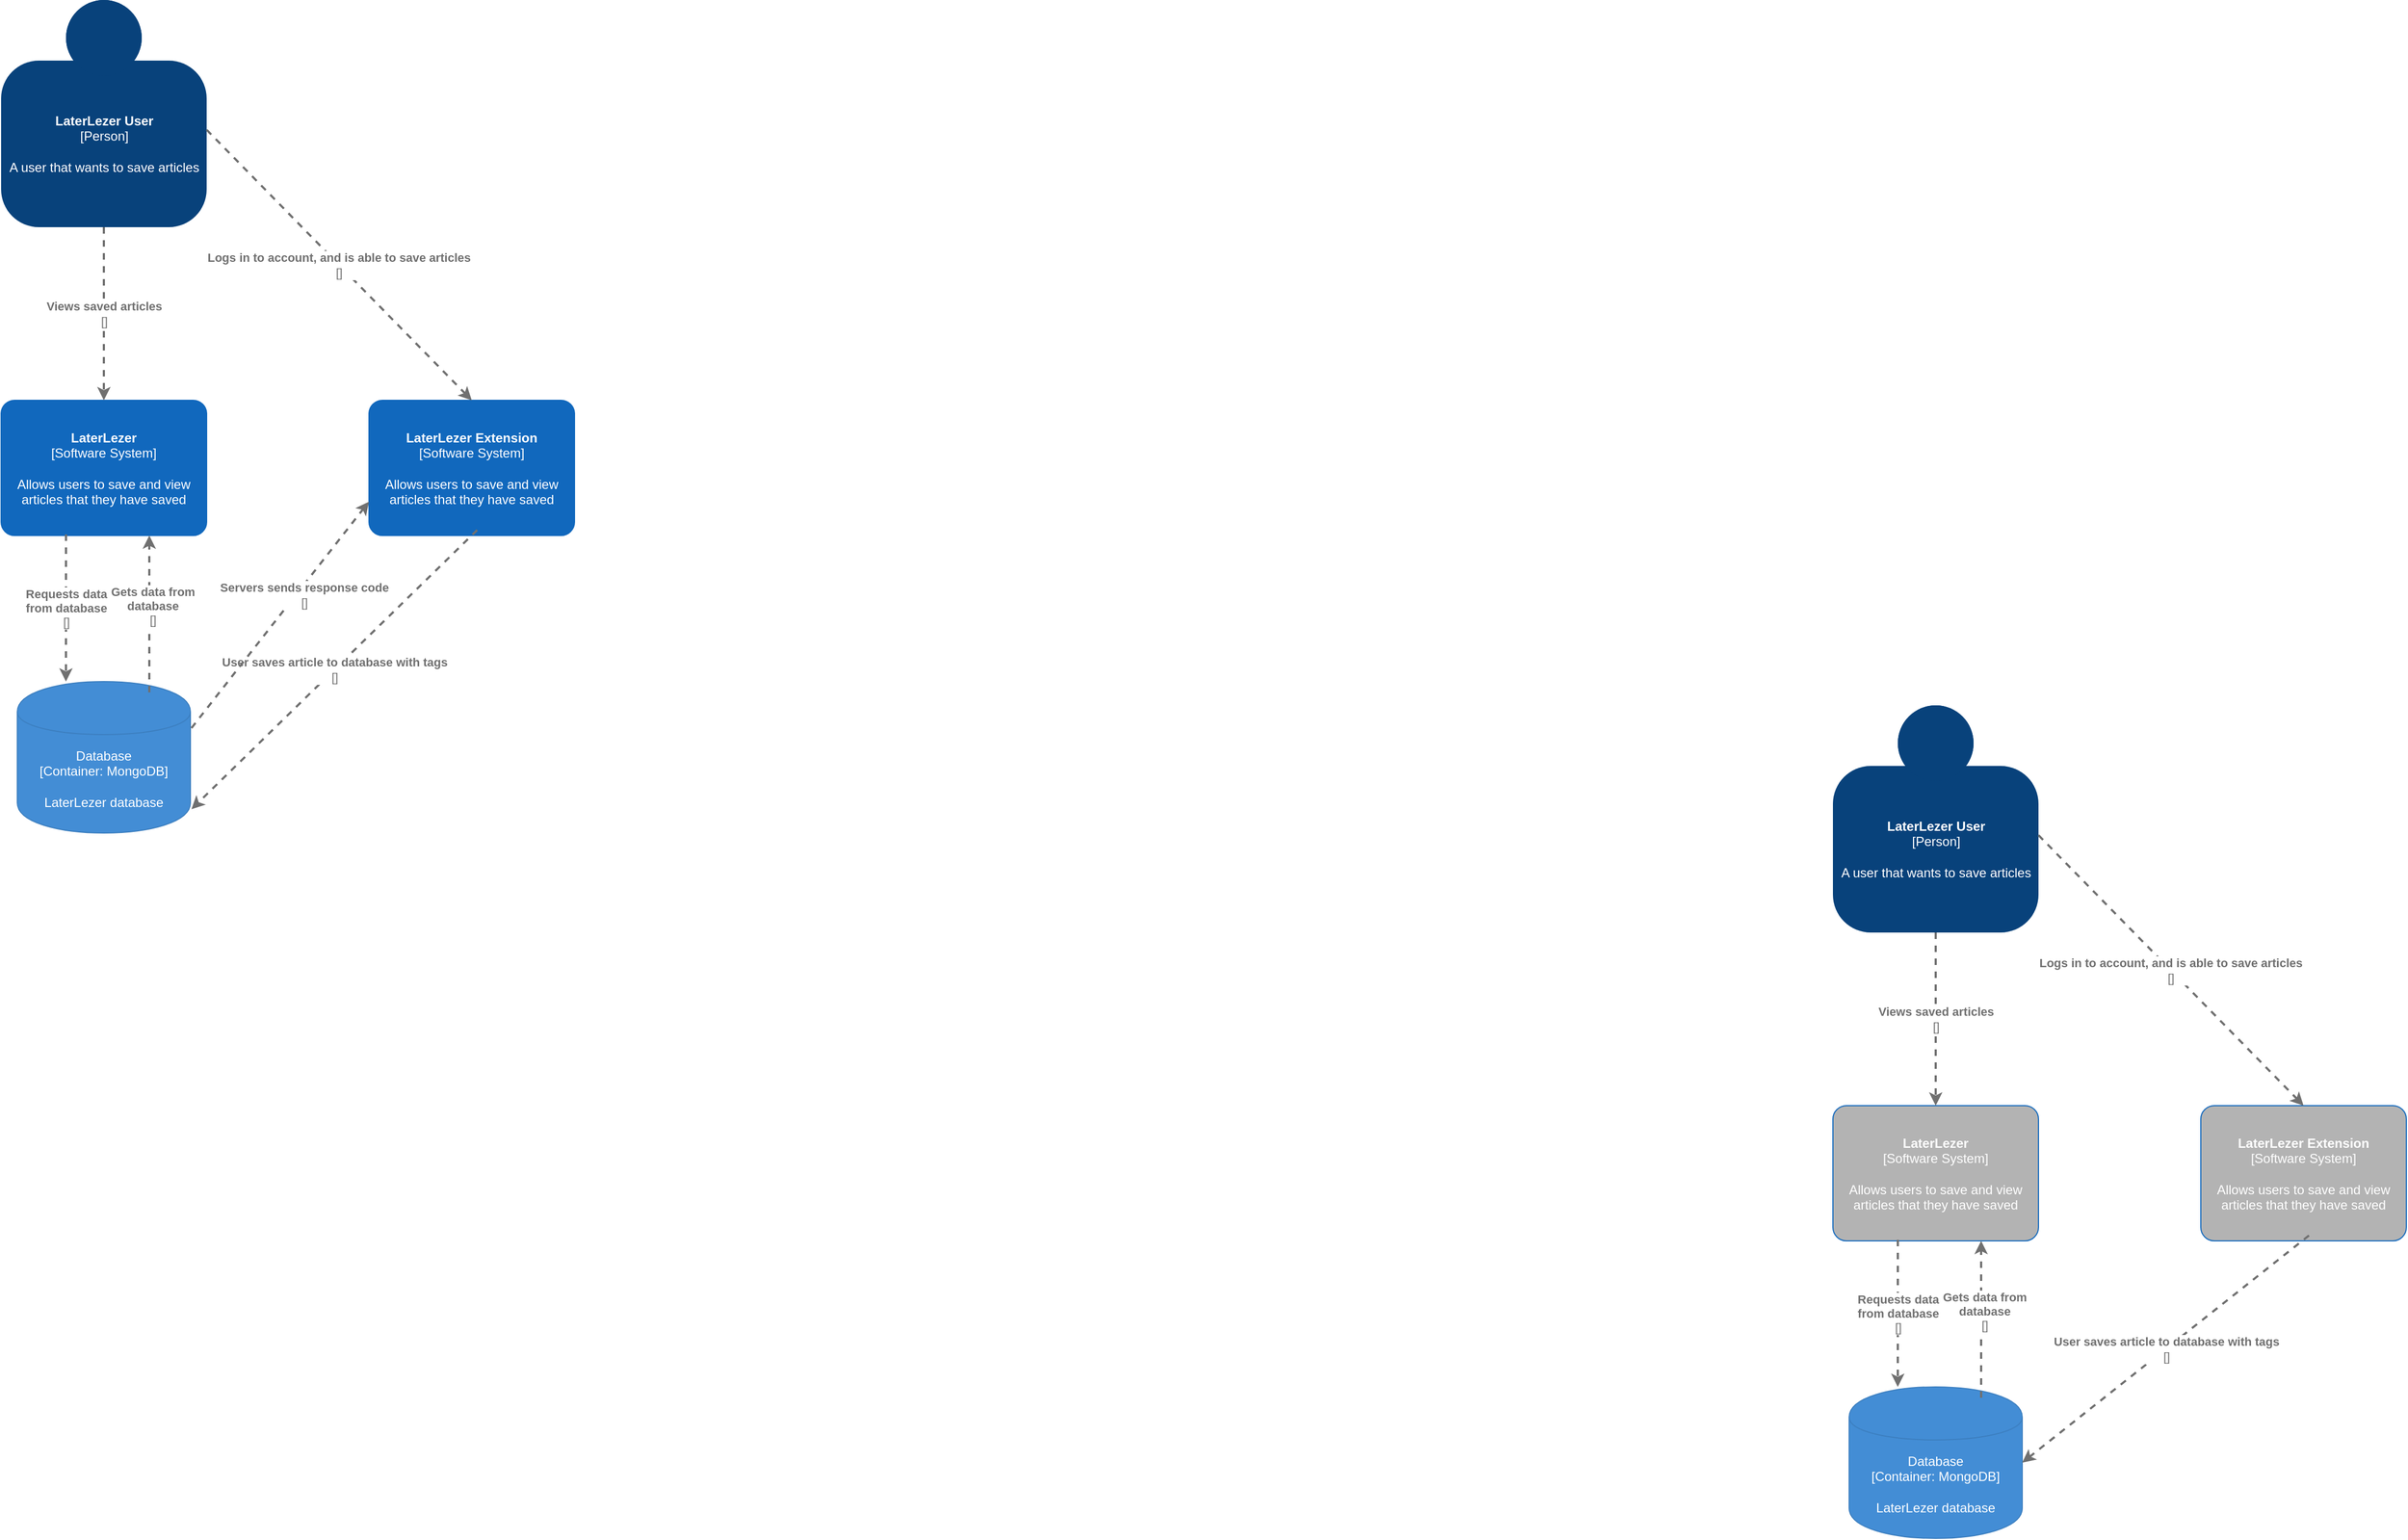 <mxfile version="14.1.8" type="device" pages="6"><diagram id="Jec-MqO2vrfHxs2YKtCE" name="Page-1"><mxGraphModel dx="1488" dy="654" grid="1" gridSize="10" guides="1" tooltips="1" connect="1" arrows="1" fold="1" page="1" pageScale="1" pageWidth="1169" pageHeight="827" math="0" shadow="0"><root><mxCell id="0"/><mxCell id="1" parent="0"/><object placeholders="1" c4Name="LaterLezer User" c4Type="Person" c4Description="A user that wants to save articles " label="&lt;b&gt;%c4Name%&lt;/b&gt;&lt;div&gt;[%c4Type%]&lt;/div&gt;&lt;br&gt;&lt;div&gt;%c4Description%&lt;/div&gt;" id="h9VVBNxlwO1O2h5tpY1J-1"><mxCell style="html=1;dashed=0;whitespace=wrap;fillColor=#08427b;strokeColor=none;fontColor=#ffffff;shape=mxgraph.c4.person;align=center;metaEdit=1;points=[[0.5,0,0],[1,0.5,0],[1,0.75,0],[0.75,1,0],[0.5,1,0],[0.25,1,0],[0,0.75,0],[0,0.5,0]];metaData={&quot;c4Type&quot;:{&quot;editable&quot;:false}};" parent="1" vertex="1"><mxGeometry x="1763" y="662" width="190" height="210" as="geometry"/></mxCell></object><object placeholders="1" c4Name="LaterLezer" c4Type="Software System" c4Description="Allows users to save and view articles that they have saved" label="&lt;b&gt;%c4Name%&lt;/b&gt;&lt;div&gt;[%c4Type%]&lt;/div&gt;&lt;br&gt;&lt;div&gt;%c4Description%&lt;/div&gt;" id="h9VVBNxlwO1O2h5tpY1J-2"><mxCell style="rounded=1;whiteSpace=wrap;html=1;labelBackgroundColor=none;fillColor=#B3B3B3;fontColor=#ffffff;align=center;arcSize=10;strokeColor=#1168BD;metaEdit=1;metaData={&quot;c4Type&quot;:{&quot;editable&quot;:false}};points=[[0.25,0,0],[0.5,0,0],[0.75,0,0],[1,0.25,0],[1,0.5,0],[1,0.75,0],[0.75,1,0],[0.5,1,0],[0.25,1,0],[0,0.75,0],[0,0.5,0],[0,0.25,0]];" parent="1" vertex="1"><mxGeometry x="1763" y="1032" width="190" height="125" as="geometry"/></mxCell></object><object placeholders="1" c4Type="Relationship" c4Technology="" c4Description="Views saved articles" label="&lt;div style=&quot;text-align: left&quot;&gt;&lt;div style=&quot;text-align: center&quot;&gt;&lt;b&gt;%c4Description%&lt;/b&gt;&lt;/div&gt;&lt;div style=&quot;text-align: center&quot;&gt;[%c4Technology%]&lt;/div&gt;&lt;/div&gt;" id="h9VVBNxlwO1O2h5tpY1J-3"><mxCell style="edgeStyle=none;rounded=0;html=1;jettySize=auto;orthogonalLoop=1;strokeColor=#707070;strokeWidth=2;fontColor=#707070;jumpStyle=none;dashed=1;metaEdit=1;metaData={&quot;c4Type&quot;:{&quot;editable&quot;:false}};exitX=0.5;exitY=1;exitDx=0;exitDy=0;exitPerimeter=0;entryX=0.5;entryY=0;entryDx=0;entryDy=0;entryPerimeter=0;" parent="1" source="h9VVBNxlwO1O2h5tpY1J-1" target="h9VVBNxlwO1O2h5tpY1J-2" edge="1"><mxGeometry width="160" relative="1" as="geometry"><mxPoint x="1843" y="872" as="sourcePoint"/><mxPoint x="1843" y="1049" as="targetPoint"/><Array as="points"><mxPoint x="1858" y="1012"/></Array></mxGeometry></mxCell></object><object placeholders="1" c4Name="LaterLezer Extension" c4Type="Software System" c4Description="Allows users to save and view articles that they have saved" label="&lt;b&gt;%c4Name%&lt;/b&gt;&lt;div&gt;[%c4Type%]&lt;/div&gt;&lt;br&gt;&lt;div&gt;%c4Description%&lt;/div&gt;" id="h9VVBNxlwO1O2h5tpY1J-4"><mxCell style="rounded=1;whiteSpace=wrap;html=1;labelBackgroundColor=none;fillColor=#B3B3B3;fontColor=#ffffff;align=center;arcSize=10;strokeColor=#1168BD;metaEdit=1;metaData={&quot;c4Type&quot;:{&quot;editable&quot;:false}};points=[[0.25,0,0],[0.5,0,0],[0.75,0,0],[1,0.25,0],[1,0.5,0],[1,0.75,0],[0.75,1,0],[0.5,1,0],[0.25,1,0],[0,0.75,0],[0,0.5,0],[0,0.25,0]];" parent="1" vertex="1"><mxGeometry x="2103" y="1032" width="190" height="125" as="geometry"/></mxCell></object><object placeholders="1" c4Type="Relationship" c4Technology="" c4Description="Logs in to account, and is able to save articles" label="&lt;div style=&quot;text-align: left&quot;&gt;&lt;div style=&quot;text-align: center&quot;&gt;&lt;b&gt;%c4Description%&lt;/b&gt;&lt;/div&gt;&lt;div style=&quot;text-align: center&quot;&gt;[%c4Technology%]&lt;/div&gt;&lt;/div&gt;" id="h9VVBNxlwO1O2h5tpY1J-5"><mxCell style="edgeStyle=none;rounded=0;html=1;entryX=0.5;entryY=0;jettySize=auto;orthogonalLoop=1;strokeColor=#707070;strokeWidth=2;fontColor=#707070;jumpStyle=none;dashed=1;metaEdit=1;metaData={&quot;c4Type&quot;:{&quot;editable&quot;:false}};entryDx=0;entryDy=0;entryPerimeter=0;" parent="1" target="h9VVBNxlwO1O2h5tpY1J-4" edge="1"><mxGeometry width="160" relative="1" as="geometry"><mxPoint x="1953" y="782" as="sourcePoint"/><mxPoint x="2113" y="782" as="targetPoint"/></mxGeometry></mxCell></object><object placeholders="1" c4Type="Database" c4Technology="MongoDB" c4Description="LaterLezer database" label="%c4Type%&lt;div&gt;[Container:&amp;nbsp;%c4Technology%]&lt;/div&gt;&lt;br&gt;&lt;div&gt;%c4Description%&lt;/div&gt;" id="h9VVBNxlwO1O2h5tpY1J-6"><mxCell style="shape=cylinder;whiteSpace=wrap;html=1;boundedLbl=1;rounded=0;labelBackgroundColor=none;fillColor=#438DD5;fontSize=12;fontColor=#ffffff;align=center;strokeColor=#3C7FC0;metaEdit=1;points=[[0.5,0,0],[1,0.25,0],[1,0.5,0],[1,0.75,0],[0.5,1,0],[0,0.75,0],[0,0.5,0],[0,0.25,0]];metaData={&quot;c4Type&quot;:{&quot;editable&quot;:false}};" parent="1" vertex="1"><mxGeometry x="1778" y="1292" width="160" height="140" as="geometry"/></mxCell></object><object placeholders="1" c4Type="Relationship" c4Technology="" c4Description="User saves article to database with tags" label="&lt;div style=&quot;text-align: left&quot;&gt;&lt;div style=&quot;text-align: center&quot;&gt;&lt;b&gt;%c4Description%&lt;/b&gt;&lt;/div&gt;&lt;div style=&quot;text-align: center&quot;&gt;[%c4Technology%]&lt;/div&gt;&lt;/div&gt;" id="h9VVBNxlwO1O2h5tpY1J-7"><mxCell style="edgeStyle=none;rounded=0;html=1;entryX=1;entryY=0.5;jettySize=auto;orthogonalLoop=1;strokeColor=#707070;strokeWidth=2;fontColor=#707070;jumpStyle=none;dashed=1;metaEdit=1;metaData={&quot;c4Type&quot;:{&quot;editable&quot;:false}};entryDx=0;entryDy=0;entryPerimeter=0;" parent="1" target="h9VVBNxlwO1O2h5tpY1J-6" edge="1"><mxGeometry width="160" relative="1" as="geometry"><mxPoint x="2203" y="1152" as="sourcePoint"/><mxPoint x="2363" y="1152" as="targetPoint"/></mxGeometry></mxCell></object><object placeholders="1" c4Type="Relationship" c4Technology="" c4Description="Requests data &#10;from database" label="&lt;div style=&quot;text-align: left&quot;&gt;&lt;div style=&quot;text-align: center&quot;&gt;&lt;b&gt;%c4Description%&lt;/b&gt;&lt;/div&gt;&lt;div style=&quot;text-align: center&quot;&gt;[%c4Technology%]&lt;/div&gt;&lt;/div&gt;" id="h9VVBNxlwO1O2h5tpY1J-8"><mxCell style="edgeStyle=none;rounded=0;html=1;jettySize=auto;orthogonalLoop=1;strokeColor=#707070;strokeWidth=2;fontColor=#707070;jumpStyle=none;dashed=1;metaEdit=1;metaData={&quot;c4Type&quot;:{&quot;editable&quot;:false}};entryX=0.281;entryY=0;entryDx=0;entryDy=0;entryPerimeter=0;" parent="1" target="h9VVBNxlwO1O2h5tpY1J-6" edge="1"><mxGeometry width="160" relative="1" as="geometry"><mxPoint x="1823" y="1156" as="sourcePoint"/><mxPoint x="1807" y="1292" as="targetPoint"/></mxGeometry></mxCell></object><object placeholders="1" c4Type="Relationship" c4Technology="" c4Description="Gets data from&#10;database" label="&lt;div style=&quot;text-align: left&quot;&gt;&lt;div style=&quot;text-align: center&quot;&gt;&lt;b&gt;%c4Description%&lt;/b&gt;&lt;/div&gt;&lt;div style=&quot;text-align: center&quot;&gt;[%c4Technology%]&lt;/div&gt;&lt;/div&gt;" id="h9VVBNxlwO1O2h5tpY1J-9"><mxCell style="edgeStyle=none;rounded=0;html=1;jettySize=auto;orthogonalLoop=1;strokeColor=#707070;strokeWidth=2;fontColor=#707070;jumpStyle=none;dashed=1;metaEdit=1;metaData={&quot;c4Type&quot;:{&quot;editable&quot;:false}};entryX=0.721;entryY=1;entryDx=0;entryDy=0;entryPerimeter=0;" parent="1" target="h9VVBNxlwO1O2h5tpY1J-2" edge="1"><mxGeometry x="0.103" y="-3" width="160" relative="1" as="geometry"><mxPoint x="1900" y="1302" as="sourcePoint"/><mxPoint x="1878" y="1162" as="targetPoint"/><mxPoint as="offset"/></mxGeometry></mxCell></object><object placeholders="1" c4Name="LaterLezer User" c4Type="Person" c4Description="A user that wants to save articles " label="&lt;b&gt;%c4Name%&lt;/b&gt;&lt;div&gt;[%c4Type%]&lt;/div&gt;&lt;br&gt;&lt;div&gt;%c4Description%&lt;/div&gt;" id="eQYZlcyYcuLwZhgzkk3C-1"><mxCell style="html=1;dashed=0;whitespace=wrap;fillColor=#08427b;strokeColor=none;fontColor=#ffffff;shape=mxgraph.c4.person;align=center;metaEdit=1;points=[[0.5,0,0],[1,0.5,0],[1,0.75,0],[0.75,1,0],[0.5,1,0],[0.25,1,0],[0,0.75,0],[0,0.5,0]];metaData={&quot;c4Type&quot;:{&quot;editable&quot;:false}};" vertex="1" parent="1"><mxGeometry x="70" y="10" width="190" height="210" as="geometry"/></mxCell></object><object placeholders="1" c4Name="LaterLezer" c4Type="Software System" c4Description="Allows users to save and view articles that they have saved" label="&lt;b&gt;%c4Name%&lt;/b&gt;&lt;div&gt;[%c4Type%]&lt;/div&gt;&lt;br&gt;&lt;div&gt;%c4Description%&lt;/div&gt;" id="eQYZlcyYcuLwZhgzkk3C-2"><mxCell style="rounded=1;whiteSpace=wrap;html=1;labelBackgroundColor=none;fillColor=#1168BD;fontColor=#ffffff;align=center;arcSize=10;strokeColor=#1168BD;metaEdit=1;metaData={&quot;c4Type&quot;:{&quot;editable&quot;:false}};points=[[0.25,0,0],[0.5,0,0],[0.75,0,0],[1,0.25,0],[1,0.5,0],[1,0.75,0],[0.75,1,0],[0.5,1,0],[0.25,1,0],[0,0.75,0],[0,0.5,0],[0,0.25,0]];" vertex="1" parent="1"><mxGeometry x="70" y="380" width="190" height="125" as="geometry"/></mxCell></object><object placeholders="1" c4Type="Relationship" c4Technology="" c4Description="Views saved articles" label="&lt;div style=&quot;text-align: left&quot;&gt;&lt;div style=&quot;text-align: center&quot;&gt;&lt;b&gt;%c4Description%&lt;/b&gt;&lt;/div&gt;&lt;div style=&quot;text-align: center&quot;&gt;[%c4Technology%]&lt;/div&gt;&lt;/div&gt;" id="eQYZlcyYcuLwZhgzkk3C-3"><mxCell style="edgeStyle=none;rounded=0;html=1;jettySize=auto;orthogonalLoop=1;strokeColor=#707070;strokeWidth=2;fontColor=#707070;jumpStyle=none;dashed=1;metaEdit=1;metaData={&quot;c4Type&quot;:{&quot;editable&quot;:false}};exitX=0.5;exitY=1;exitDx=0;exitDy=0;exitPerimeter=0;entryX=0.5;entryY=0;entryDx=0;entryDy=0;entryPerimeter=0;" edge="1" parent="1" source="eQYZlcyYcuLwZhgzkk3C-1" target="eQYZlcyYcuLwZhgzkk3C-2"><mxGeometry width="160" relative="1" as="geometry"><mxPoint x="150" y="220" as="sourcePoint"/><mxPoint x="150" y="397" as="targetPoint"/><Array as="points"><mxPoint x="165" y="360"/></Array></mxGeometry></mxCell></object><object placeholders="1" c4Name="LaterLezer Extension" c4Type="Software System" c4Description="Allows users to save and view articles that they have saved" label="&lt;b&gt;%c4Name%&lt;/b&gt;&lt;div&gt;[%c4Type%]&lt;/div&gt;&lt;br&gt;&lt;div&gt;%c4Description%&lt;/div&gt;" id="eQYZlcyYcuLwZhgzkk3C-4"><mxCell style="rounded=1;whiteSpace=wrap;html=1;labelBackgroundColor=none;fillColor=#1168BD;fontColor=#ffffff;align=center;arcSize=10;strokeColor=#1168BD;metaEdit=1;metaData={&quot;c4Type&quot;:{&quot;editable&quot;:false}};points=[[0.25,0,0],[0.5,0,0],[0.75,0,0],[1,0.25,0],[1,0.5,0],[1,0.75,0],[0.75,1,0],[0.5,1,0],[0.25,1,0],[0,0.75,0],[0,0.5,0],[0,0.25,0]];" vertex="1" parent="1"><mxGeometry x="410" y="380" width="190" height="125" as="geometry"/></mxCell></object><object placeholders="1" c4Type="Relationship" c4Technology="" c4Description="Logs in to account, and is able to save articles" label="&lt;div style=&quot;text-align: left&quot;&gt;&lt;div style=&quot;text-align: center&quot;&gt;&lt;b&gt;%c4Description%&lt;/b&gt;&lt;/div&gt;&lt;div style=&quot;text-align: center&quot;&gt;[%c4Technology%]&lt;/div&gt;&lt;/div&gt;" id="eQYZlcyYcuLwZhgzkk3C-5"><mxCell style="edgeStyle=none;rounded=0;html=1;entryX=0.5;entryY=0;jettySize=auto;orthogonalLoop=1;strokeColor=#707070;strokeWidth=2;fontColor=#707070;jumpStyle=none;dashed=1;metaEdit=1;metaData={&quot;c4Type&quot;:{&quot;editable&quot;:false}};entryDx=0;entryDy=0;entryPerimeter=0;" edge="1" parent="1" target="eQYZlcyYcuLwZhgzkk3C-4"><mxGeometry width="160" relative="1" as="geometry"><mxPoint x="260" y="130" as="sourcePoint"/><mxPoint x="420" y="130" as="targetPoint"/></mxGeometry></mxCell></object><object placeholders="1" c4Type="Database" c4Technology="MongoDB" c4Description="LaterLezer database" label="%c4Type%&lt;div&gt;[Container:&amp;nbsp;%c4Technology%]&lt;/div&gt;&lt;br&gt;&lt;div&gt;%c4Description%&lt;/div&gt;" id="eQYZlcyYcuLwZhgzkk3C-6"><mxCell style="shape=cylinder;whiteSpace=wrap;html=1;boundedLbl=1;rounded=0;labelBackgroundColor=none;fillColor=#438DD5;fontSize=12;fontColor=#ffffff;align=center;strokeColor=#3C7FC0;metaEdit=1;points=[[0.5,0,0],[1,0.25,0],[1,0.5,0],[1,0.75,0],[0.5,1,0],[0,0.75,0],[0,0.5,0],[0,0.25,0]];metaData={&quot;c4Type&quot;:{&quot;editable&quot;:false}};" vertex="1" parent="1"><mxGeometry x="85" y="640" width="160" height="140" as="geometry"/></mxCell></object><object placeholders="1" c4Type="Relationship" c4Technology="" c4Description="User saves article to database with tags" label="&lt;div style=&quot;text-align: left&quot;&gt;&lt;div style=&quot;text-align: center&quot;&gt;&lt;b&gt;%c4Description%&lt;/b&gt;&lt;/div&gt;&lt;div style=&quot;text-align: center&quot;&gt;[%c4Technology%]&lt;/div&gt;&lt;/div&gt;" id="eQYZlcyYcuLwZhgzkk3C-7"><mxCell style="edgeStyle=none;rounded=0;html=1;entryX=1.006;entryY=0.843;jettySize=auto;orthogonalLoop=1;strokeColor=#707070;strokeWidth=2;fontColor=#707070;jumpStyle=none;dashed=1;metaEdit=1;metaData={&quot;c4Type&quot;:{&quot;editable&quot;:false}};entryDx=0;entryDy=0;entryPerimeter=0;" edge="1" parent="1" target="eQYZlcyYcuLwZhgzkk3C-6"><mxGeometry width="160" relative="1" as="geometry"><mxPoint x="510" y="500" as="sourcePoint"/><mxPoint x="670" y="500" as="targetPoint"/></mxGeometry></mxCell></object><object placeholders="1" c4Type="Relationship" c4Technology="" c4Description="Requests data &#10;from database" label="&lt;div style=&quot;text-align: left&quot;&gt;&lt;div style=&quot;text-align: center&quot;&gt;&lt;b&gt;%c4Description%&lt;/b&gt;&lt;/div&gt;&lt;div style=&quot;text-align: center&quot;&gt;[%c4Technology%]&lt;/div&gt;&lt;/div&gt;" id="eQYZlcyYcuLwZhgzkk3C-8"><mxCell style="edgeStyle=none;rounded=0;html=1;jettySize=auto;orthogonalLoop=1;strokeColor=#707070;strokeWidth=2;fontColor=#707070;jumpStyle=none;dashed=1;metaEdit=1;metaData={&quot;c4Type&quot;:{&quot;editable&quot;:false}};entryX=0.281;entryY=0;entryDx=0;entryDy=0;entryPerimeter=0;" edge="1" parent="1" target="eQYZlcyYcuLwZhgzkk3C-6"><mxGeometry width="160" relative="1" as="geometry"><mxPoint x="130" y="504" as="sourcePoint"/><mxPoint x="114" y="640" as="targetPoint"/></mxGeometry></mxCell></object><object placeholders="1" c4Type="Relationship" c4Technology="" c4Description="Gets data from&#10;database" label="&lt;div style=&quot;text-align: left&quot;&gt;&lt;div style=&quot;text-align: center&quot;&gt;&lt;b&gt;%c4Description%&lt;/b&gt;&lt;/div&gt;&lt;div style=&quot;text-align: center&quot;&gt;[%c4Technology%]&lt;/div&gt;&lt;/div&gt;" id="eQYZlcyYcuLwZhgzkk3C-9"><mxCell style="edgeStyle=none;rounded=0;html=1;jettySize=auto;orthogonalLoop=1;strokeColor=#707070;strokeWidth=2;fontColor=#707070;jumpStyle=none;dashed=1;metaEdit=1;metaData={&quot;c4Type&quot;:{&quot;editable&quot;:false}};entryX=0.721;entryY=1;entryDx=0;entryDy=0;entryPerimeter=0;" edge="1" parent="1" target="eQYZlcyYcuLwZhgzkk3C-2"><mxGeometry x="0.103" y="-3" width="160" relative="1" as="geometry"><mxPoint x="207" y="650" as="sourcePoint"/><mxPoint x="185" y="510" as="targetPoint"/><mxPoint as="offset"/></mxGeometry></mxCell></object><object placeholders="1" c4Type="Relationship" c4Technology="" c4Description="Servers sends response code" label="&lt;div style=&quot;text-align: left&quot;&gt;&lt;div style=&quot;text-align: center&quot;&gt;&lt;b&gt;%c4Description%&lt;/b&gt;&lt;/div&gt;&lt;div style=&quot;text-align: center&quot;&gt;[%c4Technology%]&lt;/div&gt;&lt;/div&gt;" id="eQYZlcyYcuLwZhgzkk3C-10"><mxCell style="edgeStyle=none;rounded=0;html=1;entryX=0;entryY=0.75;jettySize=auto;orthogonalLoop=1;strokeColor=#707070;strokeWidth=2;fontColor=#707070;jumpStyle=none;dashed=1;metaEdit=1;metaData={&quot;c4Type&quot;:{&quot;editable&quot;:false}};entryDx=0;entryDy=0;entryPerimeter=0;exitX=1.006;exitY=0.307;exitDx=0;exitDy=0;exitPerimeter=0;" edge="1" parent="1" source="eQYZlcyYcuLwZhgzkk3C-6" target="eQYZlcyYcuLwZhgzkk3C-4"><mxGeometry x="0.211" y="-6" width="160" relative="1" as="geometry"><mxPoint x="520" y="510" as="sourcePoint"/><mxPoint x="255.96" y="768.02" as="targetPoint"/><mxPoint as="offset"/></mxGeometry></mxCell></object></root></mxGraphModel></diagram><diagram name="Container" id="YhIlojCVX1c6Z85Wyzor"><mxGraphModel dx="1488" dy="654" grid="1" gridSize="10" guides="1" tooltips="1" connect="1" arrows="1" fold="1" page="1" pageScale="1" pageWidth="827" pageHeight="1169" math="0" shadow="0"><root><mxCell id="udGpk45Q2vmAcPDtTjUJ-0"/><mxCell id="udGpk45Q2vmAcPDtTjUJ-1" parent="udGpk45Q2vmAcPDtTjUJ-0"/><object placeholders="1" c4Name="LaterLezer user" c4Type="Person" c4Description="A user of the LaterLezer apps" label="&lt;b&gt;%c4Name%&lt;/b&gt;&lt;div&gt;[%c4Type%]&lt;/div&gt;&lt;br&gt;&lt;div&gt;%c4Description%&lt;/div&gt;" id="udGpk45Q2vmAcPDtTjUJ-2"><mxCell style="html=1;dashed=0;whitespace=wrap;fillColor=#08427b;strokeColor=none;fontColor=#ffffff;shape=mxgraph.c4.person;align=center;metaEdit=1;points=[[0.5,0,0],[1,0.5,0],[1,0.75,0],[0.75,1,0],[0.5,1,0],[0.25,1,0],[0,0.75,0],[0,0.5,0]];metaData={&quot;c4Type&quot;:{&quot;editable&quot;:false}};" parent="udGpk45Q2vmAcPDtTjUJ-1" vertex="1"><mxGeometry x="260" y="190" width="170" height="170" as="geometry"/></mxCell></object><mxCell id="udGpk45Q2vmAcPDtTjUJ-5" value="" style="endArrow=none;dashed=1;html=1;" parent="udGpk45Q2vmAcPDtTjUJ-1" edge="1"><mxGeometry width="50" height="50" relative="1" as="geometry"><mxPoint x="30" y="480" as="sourcePoint"/><mxPoint x="670" y="480" as="targetPoint"/></mxGeometry></mxCell><mxCell id="udGpk45Q2vmAcPDtTjUJ-7" value="" style="endArrow=none;dashed=1;html=1;" parent="udGpk45Q2vmAcPDtTjUJ-1" edge="1"><mxGeometry width="50" height="50" relative="1" as="geometry"><mxPoint x="30" y="910" as="sourcePoint"/><mxPoint x="30" y="480" as="targetPoint"/></mxGeometry></mxCell><mxCell id="udGpk45Q2vmAcPDtTjUJ-8" value="" style="endArrow=none;dashed=1;html=1;" parent="udGpk45Q2vmAcPDtTjUJ-1" edge="1"><mxGeometry width="50" height="50" relative="1" as="geometry"><mxPoint x="670" y="910" as="sourcePoint"/><mxPoint x="670" y="480" as="targetPoint"/></mxGeometry></mxCell><mxCell id="udGpk45Q2vmAcPDtTjUJ-9" value="" style="endArrow=none;dashed=1;html=1;" parent="udGpk45Q2vmAcPDtTjUJ-1" edge="1"><mxGeometry width="50" height="50" relative="1" as="geometry"><mxPoint x="30" y="910" as="sourcePoint"/><mxPoint x="670" y="910" as="targetPoint"/><Array as="points"/></mxGeometry></mxCell><object placeholders="1" c4Name="Webserver" c4Type="Component" c4Technology="Node.js" c4Description="Hosts the single page applications" label="&lt;b&gt;%c4Name%&lt;/b&gt;&lt;div&gt;[%c4Type%: %c4Technology%]&lt;/div&gt;&lt;br&gt;&lt;div&gt;%c4Description%&lt;/div&gt;" id="udGpk45Q2vmAcPDtTjUJ-12"><mxCell style="rounded=1;whiteSpace=wrap;html=1;labelBackgroundColor=none;fillColor=#438DD5;fontColor=#ffffff;align=center;arcSize=10;strokeColor=#3C7FC0;metaEdit=1;metaData={&quot;c4Type&quot;:{&quot;editable&quot;:true}};points=[[0.25,0,0],[0.5,0,0],[0.75,0,0],[1,0.25,0],[1,0.5,0],[1,0.75,0],[0.75,1,0],[0.5,1,0],[0.25,1,0],[0,0.75,0],[0,0.5,0],[0,0.25,0]];" parent="udGpk45Q2vmAcPDtTjUJ-1" vertex="1"><mxGeometry x="40" y="490" width="160" height="120" as="geometry"/></mxCell></object><object placeholders="1" c4Name="LaterLezer Web application" c4Type="Component" c4Technology="React and javascript" c4Description="Alows the user to read saved articles, filter the articles by tags and manage the saved articles " label="&lt;b&gt;%c4Name%&lt;/b&gt;&lt;div&gt;[%c4Type%: %c4Technology%]&lt;/div&gt;&lt;br&gt;&lt;div&gt;%c4Description%&lt;/div&gt;" id="udGpk45Q2vmAcPDtTjUJ-13"><mxCell style="rounded=1;whiteSpace=wrap;html=1;labelBackgroundColor=none;fillColor=#438DD5;fontColor=#ffffff;align=center;arcSize=10;strokeColor=#3C7FC0;metaEdit=1;metaData={&quot;c4Type&quot;:{&quot;editable&quot;:true}};points=[[0.25,0,0],[0.5,0,0],[0.75,0,0],[1,0.25,0],[1,0.5,0],[1,0.75,0],[0.75,1,0],[0.5,1,0],[0.25,1,0],[0,0.75,0],[0,0.5,0],[0,0.25,0]];" parent="udGpk45Q2vmAcPDtTjUJ-1" vertex="1"><mxGeometry x="320" y="490" width="160" height="120" as="geometry"/></mxCell></object><object placeholders="1" c4Name="LaterLezer Web Extension" c4Type="Component" c4Technology="React and javascript" c4Description="Allows the user to log in to their account, and save articles with tags" label="&lt;b&gt;%c4Name%&lt;/b&gt;&lt;div&gt;[%c4Type%: %c4Technology%]&lt;/div&gt;&lt;br&gt;&lt;div&gt;%c4Description%&lt;/div&gt;" id="udGpk45Q2vmAcPDtTjUJ-16"><mxCell style="rounded=1;whiteSpace=wrap;html=1;labelBackgroundColor=none;fillColor=#438DD5;fontColor=#ffffff;align=center;arcSize=10;strokeColor=#3C7FC0;metaEdit=1;metaData={&quot;c4Type&quot;:{&quot;editable&quot;:true}};points=[[0.25,0,0],[0.5,0,0],[0.75,0,0],[1,0.25,0],[1,0.5,0],[1,0.75,0],[0.75,1,0],[0.5,1,0],[0.25,1,0],[0,0.75,0],[0,0.5,0],[0,0.25,0]];" parent="udGpk45Q2vmAcPDtTjUJ-1" vertex="1"><mxGeometry x="500" y="490" width="160" height="120" as="geometry"/></mxCell></object><object placeholders="1" c4Name="API Application" c4Type="Component" c4Technology="Express.js and javascript" c4Description="Provides access to data in the database" label="&lt;b&gt;%c4Name%&lt;/b&gt;&lt;div&gt;[%c4Type%: %c4Technology%]&lt;/div&gt;&lt;br&gt;&lt;div&gt;%c4Description%&lt;/div&gt;" id="udGpk45Q2vmAcPDtTjUJ-18"><mxCell style="rounded=1;whiteSpace=wrap;html=1;labelBackgroundColor=none;fillColor=#438DD5;fontColor=#ffffff;align=center;arcSize=10;strokeColor=#3C7FC0;metaEdit=1;metaData={&quot;c4Type&quot;:{&quot;editable&quot;:true}};points=[[0.25,0,0],[0.5,0,0],[0.75,0,0],[1,0.25,0],[1,0.5,0],[1,0.75,0],[0.75,1,0],[0.5,1,0],[0.25,1,0],[0,0.75,0],[0,0.5,0],[0,0.25,0]];" parent="udGpk45Q2vmAcPDtTjUJ-1" vertex="1"><mxGeometry x="414" y="760" width="160" height="120" as="geometry"/></mxCell></object><object placeholders="1" c4Type="Database" c4Technology="MongoDB" c4Description="Database" label="%c4Type%&lt;div&gt;[Container:&amp;nbsp;%c4Technology%]&lt;/div&gt;&lt;br&gt;&lt;div&gt;%c4Description%&lt;/div&gt;" id="udGpk45Q2vmAcPDtTjUJ-21"><mxCell style="shape=cylinder;whiteSpace=wrap;html=1;boundedLbl=1;rounded=0;labelBackgroundColor=none;fillColor=#438DD5;fontSize=12;fontColor=#ffffff;align=center;strokeColor=#3C7FC0;metaEdit=1;points=[[0.5,0,0],[1,0.25,0],[1,0.5,0],[1,0.75,0],[0.5,1,0],[0,0.75,0],[0,0.5,0],[0,0.25,0]];metaData={&quot;c4Type&quot;:{&quot;editable&quot;:false}};" parent="udGpk45Q2vmAcPDtTjUJ-1" vertex="1"><mxGeometry x="50" y="750" width="160" height="140" as="geometry"/></mxCell></object><object placeholders="1" c4Type="Relationship" c4Technology="Express / Mongoose" c4Description="Api requests to database (5)" label="&lt;div style=&quot;text-align: left&quot;&gt;&lt;div style=&quot;text-align: center&quot;&gt;&lt;b&gt;%c4Description%&lt;/b&gt;&lt;/div&gt;&lt;div style=&quot;text-align: center&quot;&gt;[%c4Technology%]&lt;/div&gt;&lt;/div&gt;" id="udGpk45Q2vmAcPDtTjUJ-22"><mxCell style="edgeStyle=none;rounded=0;html=1;entryX=1;entryY=0.25;jettySize=auto;orthogonalLoop=1;strokeColor=#707070;strokeWidth=2;fontColor=#707070;jumpStyle=none;dashed=1;metaEdit=1;metaData={&quot;c4Type&quot;:{&quot;editable&quot;:false}};entryDx=0;entryDy=0;entryPerimeter=0;" parent="udGpk45Q2vmAcPDtTjUJ-1" target="udGpk45Q2vmAcPDtTjUJ-21" edge="1"><mxGeometry width="160" relative="1" as="geometry"><mxPoint x="410" y="785" as="sourcePoint"/><mxPoint x="570" y="820" as="targetPoint"/></mxGeometry></mxCell></object><object placeholders="1" c4Type="Relationship" c4Technology="HTTP" c4Description="User requests LaterLezer site (1)" label="&lt;div style=&quot;text-align: left&quot;&gt;&lt;div style=&quot;text-align: center&quot;&gt;&lt;b&gt;%c4Description%&lt;/b&gt;&lt;/div&gt;&lt;div style=&quot;text-align: center&quot;&gt;[%c4Technology%]&lt;/div&gt;&lt;/div&gt;" id="9fmsg6Ig55NMsMT3eTqA-0"><mxCell style="edgeStyle=none;rounded=0;html=1;entryX=0.25;entryY=0;jettySize=auto;orthogonalLoop=1;strokeColor=#707070;strokeWidth=2;fontColor=#707070;jumpStyle=none;dashed=1;metaEdit=1;metaData={&quot;c4Type&quot;:{&quot;editable&quot;:false}};entryDx=0;entryDy=0;entryPerimeter=0;exitX=0;exitY=0.75;exitDx=0;exitDy=0;exitPerimeter=0;" parent="udGpk45Q2vmAcPDtTjUJ-1" source="udGpk45Q2vmAcPDtTjUJ-2" target="udGpk45Q2vmAcPDtTjUJ-12" edge="1"><mxGeometry width="160" relative="1" as="geometry"><mxPoint x="220" y="350" as="sourcePoint"/><mxPoint x="310" y="370" as="targetPoint"/></mxGeometry></mxCell></object><object placeholders="1" c4Type="Relationship" c4Technology="HTTP" c4Description="Redirects user to SPA (2)" label="&lt;div style=&quot;text-align: left&quot;&gt;&lt;div style=&quot;text-align: center&quot;&gt;&lt;b&gt;%c4Description%&lt;/b&gt;&lt;/div&gt;&lt;div style=&quot;text-align: center&quot;&gt;[%c4Technology%]&lt;/div&gt;&lt;/div&gt;" id="9fmsg6Ig55NMsMT3eTqA-1"><mxCell style="edgeStyle=none;rounded=0;html=1;entryX=0.25;entryY=1;jettySize=auto;orthogonalLoop=1;strokeColor=#707070;strokeWidth=2;fontColor=#707070;jumpStyle=none;dashed=1;metaEdit=1;metaData={&quot;c4Type&quot;:{&quot;editable&quot;:false}};entryDx=0;entryDy=0;entryPerimeter=0;exitX=1;exitY=0.025;exitDx=0;exitDy=0;exitPerimeter=0;" parent="udGpk45Q2vmAcPDtTjUJ-1" source="udGpk45Q2vmAcPDtTjUJ-12" target="udGpk45Q2vmAcPDtTjUJ-2" edge="1"><mxGeometry x="0.137" y="-5" width="160" relative="1" as="geometry"><mxPoint x="150" y="490" as="sourcePoint"/><mxPoint x="310" y="490" as="targetPoint"/><mxPoint as="offset"/></mxGeometry></mxCell></object><object placeholders="1" c4Type="Relationship" c4Technology="HTTP" c4Description="User gets access to &#10;LaterLezer app (3)" label="&lt;div style=&quot;text-align: left&quot;&gt;&lt;div style=&quot;text-align: center&quot;&gt;&lt;b&gt;%c4Description%&lt;/b&gt;&lt;/div&gt;&lt;div style=&quot;text-align: center&quot;&gt;[%c4Technology%]&lt;/div&gt;&lt;/div&gt;" id="9fmsg6Ig55NMsMT3eTqA-3"><mxCell style="edgeStyle=none;rounded=0;html=1;entryX=0.5;entryY=0;jettySize=auto;orthogonalLoop=1;strokeColor=#707070;strokeWidth=2;fontColor=#707070;jumpStyle=none;dashed=1;metaEdit=1;metaData={&quot;c4Type&quot;:{&quot;editable&quot;:false}};entryDx=0;entryDy=0;entryPerimeter=0;" parent="udGpk45Q2vmAcPDtTjUJ-1" target="udGpk45Q2vmAcPDtTjUJ-13" edge="1"><mxGeometry x="0.434" y="8" width="160" relative="1" as="geometry"><mxPoint x="340" y="360" as="sourcePoint"/><mxPoint x="500" y="360" as="targetPoint"/><mxPoint as="offset"/></mxGeometry></mxCell></object><object placeholders="1" c4Type="Relationship" c4Technology="HTTP / Javascript / React" c4Description="User requests data (4)" label="&lt;div style=&quot;text-align: left&quot;&gt;&lt;div style=&quot;text-align: center&quot;&gt;&lt;b&gt;%c4Description%&lt;/b&gt;&lt;/div&gt;&lt;div style=&quot;text-align: center&quot;&gt;[%c4Technology%]&lt;/div&gt;&lt;/div&gt;" id="9fmsg6Ig55NMsMT3eTqA-4"><mxCell style="edgeStyle=none;rounded=0;html=1;entryX=0.038;entryY=-0.025;jettySize=auto;orthogonalLoop=1;strokeColor=#707070;strokeWidth=2;fontColor=#707070;jumpStyle=none;dashed=1;metaEdit=1;metaData={&quot;c4Type&quot;:{&quot;editable&quot;:false}};entryDx=0;entryDy=0;entryPerimeter=0;" parent="udGpk45Q2vmAcPDtTjUJ-1" target="udGpk45Q2vmAcPDtTjUJ-18" edge="1"><mxGeometry x="0.018" y="-26" width="160" relative="1" as="geometry"><mxPoint x="390" y="610" as="sourcePoint"/><mxPoint x="550" y="610" as="targetPoint"/><mxPoint as="offset"/></mxGeometry></mxCell></object><object placeholders="1" c4Type="Relationship" c4Technology="HTTP, javascript &#10;/ React" c4Description="User makes &#10;API request" label="&lt;div style=&quot;text-align: left&quot;&gt;&lt;div style=&quot;text-align: center&quot;&gt;&lt;b&gt;%c4Description%&lt;/b&gt;&lt;/div&gt;&lt;div style=&quot;text-align: center&quot;&gt;[%c4Technology%]&lt;/div&gt;&lt;/div&gt;" id="9fmsg6Ig55NMsMT3eTqA-5"><mxCell style="edgeStyle=none;rounded=0;html=1;entryX=0.706;entryY=-0.025;jettySize=auto;orthogonalLoop=1;strokeColor=#707070;strokeWidth=2;fontColor=#707070;jumpStyle=none;dashed=1;metaEdit=1;metaData={&quot;c4Type&quot;:{&quot;editable&quot;:false}};entryDx=0;entryDy=0;entryPerimeter=0;exitX=0.25;exitY=1;exitDx=0;exitDy=0;exitPerimeter=0;" parent="udGpk45Q2vmAcPDtTjUJ-1" source="udGpk45Q2vmAcPDtTjUJ-16" target="udGpk45Q2vmAcPDtTjUJ-18" edge="1"><mxGeometry x="-0.086" y="10" width="160" relative="1" as="geometry"><mxPoint x="570" y="610" as="sourcePoint"/><mxPoint x="730" y="610" as="targetPoint"/><mxPoint as="offset"/></mxGeometry></mxCell></object><object placeholders="1" c4Type="Relationship" c4Technology="Mongoose / Express" c4Description="Returns response to API (6)" label="&lt;div style=&quot;text-align: left&quot;&gt;&lt;div style=&quot;text-align: center&quot;&gt;&lt;b&gt;%c4Description%&lt;/b&gt;&lt;/div&gt;&lt;div style=&quot;text-align: center&quot;&gt;[%c4Technology%]&lt;/div&gt;&lt;/div&gt;" id="9fmsg6Ig55NMsMT3eTqA-6"><mxCell style="edgeStyle=none;rounded=0;html=1;jettySize=auto;orthogonalLoop=1;strokeColor=#707070;strokeWidth=2;fontColor=#707070;jumpStyle=none;dashed=1;metaEdit=1;metaData={&quot;c4Type&quot;:{&quot;editable&quot;:false}};" parent="udGpk45Q2vmAcPDtTjUJ-1" edge="1"><mxGeometry width="160" relative="1" as="geometry"><mxPoint x="210" y="840" as="sourcePoint"/><mxPoint x="410" y="840" as="targetPoint"/></mxGeometry></mxCell></object><object placeholders="1" c4Type="Relationship" c4Technology="HTTP" c4Description="Returns data" label="&lt;div style=&quot;text-align: left&quot;&gt;&lt;div style=&quot;text-align: center&quot;&gt;&lt;b&gt;%c4Description%&lt;/b&gt;&lt;/div&gt;&lt;div style=&quot;text-align: center&quot;&gt;[%c4Technology%]&lt;/div&gt;&lt;/div&gt;" id="9fmsg6Ig55NMsMT3eTqA-7"><mxCell style="edgeStyle=none;rounded=0;html=1;entryX=0.7;entryY=1.017;jettySize=auto;orthogonalLoop=1;strokeColor=#707070;strokeWidth=2;fontColor=#707070;jumpStyle=none;dashed=1;metaEdit=1;metaData={&quot;c4Type&quot;:{&quot;editable&quot;:false}};entryDx=0;entryDy=0;entryPerimeter=0;" parent="udGpk45Q2vmAcPDtTjUJ-1" target="udGpk45Q2vmAcPDtTjUJ-13" edge="1"><mxGeometry x="0.427" y="-18" width="160" relative="1" as="geometry"><mxPoint x="470" y="760" as="sourcePoint"/><mxPoint x="630" y="760" as="targetPoint"/><mxPoint as="offset"/></mxGeometry></mxCell></object><object placeholders="1" c4Type="Relationship" c4Technology="HTTP / Javascript &#10;/ React" c4Description="Returns data" label="&lt;div style=&quot;text-align: left&quot;&gt;&lt;div style=&quot;text-align: center&quot;&gt;&lt;b&gt;%c4Description%&lt;/b&gt;&lt;/div&gt;&lt;div style=&quot;text-align: center&quot;&gt;[%c4Technology%]&lt;/div&gt;&lt;/div&gt;" id="9fmsg6Ig55NMsMT3eTqA-8"><mxCell style="edgeStyle=none;rounded=0;html=1;entryX=0.75;entryY=1;jettySize=auto;orthogonalLoop=1;strokeColor=#707070;strokeWidth=2;fontColor=#707070;jumpStyle=none;dashed=1;metaEdit=1;metaData={&quot;c4Type&quot;:{&quot;editable&quot;:false}};entryDx=0;entryDy=0;entryPerimeter=0;" parent="udGpk45Q2vmAcPDtTjUJ-1" target="udGpk45Q2vmAcPDtTjUJ-16" edge="1"><mxGeometry x="-0.051" y="-38" width="160" relative="1" as="geometry"><mxPoint x="570" y="780" as="sourcePoint"/><mxPoint x="730" y="780" as="targetPoint"/><mxPoint as="offset"/></mxGeometry></mxCell></object></root></mxGraphModel></diagram><diagram name="Extension-component" id="pNBlLM1SMBNJdDXOnQV5"><mxGraphModel dx="1488" dy="654" grid="1" gridSize="10" guides="1" tooltips="1" connect="1" arrows="1" fold="1" page="1" pageScale="1" pageWidth="827" pageHeight="1169" math="0" shadow="0"><root><mxCell id="ya5SOKah1sXtyAgHR--F-0"/><mxCell id="ya5SOKah1sXtyAgHR--F-1" parent="ya5SOKah1sXtyAgHR--F-0"/><object placeholders="1" c4Name="LaterLezer Extension" c4Type="Container" c4Technology="React / javascript" c4Description="Provides the user the ability to save articles without using the single page application" label="&lt;b&gt;%c4Name%&lt;/b&gt;&lt;div&gt;[%c4Type%: %c4Technology%]&lt;/div&gt;&lt;br&gt;&lt;div&gt;%c4Description%&lt;/div&gt;" id="-WD5c7PMOkgEjRv5H61z-17"><mxCell style="rounded=1;whiteSpace=wrap;html=1;labelBackgroundColor=none;fillColor=#438DD5;fontColor=#ffffff;align=center;arcSize=10;strokeColor=#3C7FC0;metaEdit=1;metaData={&quot;c4Type&quot;:{&quot;editable&quot;:true}};points=[[0.25,0,0],[0.5,0,0],[0.75,0,0],[1,0.25,0],[1,0.5,0],[1,0.75,0],[0.75,1,0],[0.5,1,0],[0.25,1,0],[0,0.75,0],[0,0.5,0],[0,0.25,0]];" vertex="1" parent="ya5SOKah1sXtyAgHR--F-1"><mxGeometry x="240" y="20" width="310" height="200" as="geometry"/></mxCell></object><mxCell id="-WD5c7PMOkgEjRv5H61z-18" value="" style="endArrow=none;dashed=1;html=1;" edge="1" parent="ya5SOKah1sXtyAgHR--F-1"><mxGeometry width="50" height="50" relative="1" as="geometry"><mxPoint x="120" y="270" as="sourcePoint"/><mxPoint x="680" y="270" as="targetPoint"/></mxGeometry></mxCell><mxCell id="-WD5c7PMOkgEjRv5H61z-19" value="" style="endArrow=none;dashed=1;html=1;" edge="1" parent="ya5SOKah1sXtyAgHR--F-1"><mxGeometry width="50" height="50" relative="1" as="geometry"><mxPoint x="120" y="880" as="sourcePoint"/><mxPoint x="680" y="880" as="targetPoint"/></mxGeometry></mxCell><mxCell id="-WD5c7PMOkgEjRv5H61z-20" value="" style="endArrow=none;dashed=1;html=1;" edge="1" parent="ya5SOKah1sXtyAgHR--F-1"><mxGeometry width="50" height="50" relative="1" as="geometry"><mxPoint x="120" y="880" as="sourcePoint"/><mxPoint x="120" y="270" as="targetPoint"/></mxGeometry></mxCell><mxCell id="-WD5c7PMOkgEjRv5H61z-21" value="" style="endArrow=none;dashed=1;html=1;" edge="1" parent="ya5SOKah1sXtyAgHR--F-1"><mxGeometry width="50" height="50" relative="1" as="geometry"><mxPoint x="680" y="880" as="sourcePoint"/><mxPoint x="680" y="270" as="targetPoint"/></mxGeometry></mxCell><object placeholders="1" c4Name="Login" c4Type="Component&#10;Component" c4Technology="Javascript / React" c4Description="Allows the user to login. This enables the user to save articles" label="&lt;b&gt;%c4Name%&lt;/b&gt;&lt;div&gt;[%c4Type%: %c4Technology%]&lt;/div&gt;&lt;br&gt;&lt;div&gt;%c4Description%&lt;/div&gt;" id="-WD5c7PMOkgEjRv5H61z-22"><mxCell style="rounded=1;whiteSpace=wrap;html=1;labelBackgroundColor=none;fillColor=#85BBF0;fontColor=#ffffff;align=center;arcSize=10;strokeColor=#78A8D8;metaEdit=1;metaData={&quot;c4Type&quot;:{&quot;editable&quot;:true}};points=[[0.25,0,0],[0.5,0,0],[0.75,0,0],[1,0.25,0],[1,0.5,0],[1,0.75,0],[0.75,1,0],[0.5,1,0],[0.25,1,0],[0,0.75,0],[0,0.5,0],[0,0.25,0]];" vertex="1" parent="ya5SOKah1sXtyAgHR--F-1"><mxGeometry x="275" y="300" width="240" height="150" as="geometry"/></mxCell></object><object placeholders="1" c4Type="Relationship" c4Technology="React / javascript" c4Description="Opens the webextension" label="&lt;div style=&quot;text-align: left&quot;&gt;&lt;div style=&quot;text-align: center&quot;&gt;&lt;b&gt;%c4Description%&lt;/b&gt;&lt;/div&gt;&lt;div style=&quot;text-align: center&quot;&gt;[%c4Technology%]&lt;/div&gt;&lt;/div&gt;" id="-WD5c7PMOkgEjRv5H61z-23"><mxCell style="edgeStyle=none;rounded=0;html=1;entryX=0.5;entryY=0;jettySize=auto;orthogonalLoop=1;strokeColor=#707070;strokeWidth=2;fontColor=#707070;jumpStyle=none;dashed=1;metaEdit=1;metaData={&quot;c4Type&quot;:{&quot;editable&quot;:false}};entryDx=0;entryDy=0;entryPerimeter=0;exitX=0.5;exitY=1;exitDx=0;exitDy=0;exitPerimeter=0;" edge="1" parent="ya5SOKah1sXtyAgHR--F-1" source="-WD5c7PMOkgEjRv5H61z-17" target="-WD5c7PMOkgEjRv5H61z-22"><mxGeometry width="160" relative="1" as="geometry"><mxPoint x="150" y="220" as="sourcePoint"/><mxPoint x="310" y="220" as="targetPoint"/></mxGeometry></mxCell></object><object placeholders="1" c4Name="Article component" c4Type="Component" c4Technology="Javascript / React" c4Description="Alows the user to save acticles and assign tags to them" label="&lt;b&gt;%c4Name%&lt;/b&gt;&lt;div&gt;[%c4Type%: %c4Technology%]&lt;/div&gt;&lt;br&gt;&lt;div&gt;%c4Description%&lt;/div&gt;" id="-WD5c7PMOkgEjRv5H61z-24"><mxCell style="rounded=1;whiteSpace=wrap;html=1;labelBackgroundColor=none;fillColor=#85BBF0;fontColor=#ffffff;align=center;arcSize=10;strokeColor=#78A8D8;metaEdit=1;metaData={&quot;c4Type&quot;:{&quot;editable&quot;:true}};points=[[0.25,0,0],[0.5,0,0],[0.75,0,0],[1,0.25,0],[1,0.5,0],[1,0.75,0],[0.75,1,0],[0.5,1,0],[0.25,1,0],[0,0.75,0],[0,0.5,0],[0,0.25,0]];" vertex="1" parent="ya5SOKah1sXtyAgHR--F-1"><mxGeometry x="275" y="510" width="240" height="149.5" as="geometry"/></mxCell></object><object placeholders="1" c4Type="Database" c4Technology="Technology" c4Description="Description" label="%c4Type%&lt;div&gt;[Container:&amp;nbsp;%c4Technology%]&lt;/div&gt;&lt;br&gt;&lt;div&gt;%c4Description%&lt;/div&gt;" id="-WD5c7PMOkgEjRv5H61z-25"><mxCell style="shape=cylinder;whiteSpace=wrap;html=1;boundedLbl=1;rounded=0;labelBackgroundColor=none;fillColor=#438DD5;fontSize=12;fontColor=#ffffff;align=center;strokeColor=#3C7FC0;metaEdit=1;points=[[0.5,0,0],[1,0.25,0],[1,0.5,0],[1,0.75,0],[0.5,1,0],[0,0.75,0],[0,0.5,0],[0,0.25,0]];metaData={&quot;c4Type&quot;:{&quot;editable&quot;:false}};" vertex="1" parent="ya5SOKah1sXtyAgHR--F-1"><mxGeometry x="530" y="995" width="160" height="140" as="geometry"/></mxCell></object><object placeholders="1" c4Name="API" c4Type="Component" c4Technology="Express / javascript" c4Description="Makes requests to the database" label="&lt;b&gt;%c4Name%&lt;/b&gt;&lt;div&gt;[%c4Type%: %c4Technology%]&lt;/div&gt;&lt;br&gt;&lt;div&gt;%c4Description%&lt;/div&gt;" id="-WD5c7PMOkgEjRv5H61z-26"><mxCell style="rounded=1;whiteSpace=wrap;html=1;labelBackgroundColor=none;fillColor=#438DD5;fontColor=#ffffff;align=center;arcSize=10;strokeColor=#3C7FC0;metaEdit=1;metaData={&quot;c4Type&quot;:{&quot;editable&quot;:false}};points=[[0.25,0,0],[0.5,0,0],[0.75,0,0],[1,0.25,0],[1,0.5,0],[1,0.75,0],[0.75,1,0],[0.5,1,0],[0.25,1,0],[0,0.75,0],[0,0.5,0],[0,0.25,0]];" vertex="1" parent="ya5SOKah1sXtyAgHR--F-1"><mxGeometry x="110" y="1010" width="200" height="125" as="geometry"/></mxCell></object><object placeholders="1" c4Type="Relationship" c4Technology="Express / javascript" c4Description="Adds article to the &#10;database" label="&lt;div style=&quot;text-align: left&quot;&gt;&lt;div style=&quot;text-align: center&quot;&gt;&lt;b&gt;%c4Description%&lt;/b&gt;&lt;/div&gt;&lt;div style=&quot;text-align: center&quot;&gt;[%c4Technology%]&lt;/div&gt;&lt;/div&gt;" id="-WD5c7PMOkgEjRv5H61z-27"><mxCell style="edgeStyle=none;rounded=0;html=1;jettySize=auto;orthogonalLoop=1;strokeColor=#707070;strokeWidth=2;fontColor=#707070;jumpStyle=none;dashed=1;metaEdit=1;metaData={&quot;c4Type&quot;:{&quot;editable&quot;:false}};exitX=1;exitY=0.75;exitDx=0;exitDy=0;exitPerimeter=0;" edge="1" parent="ya5SOKah1sXtyAgHR--F-1" source="-WD5c7PMOkgEjRv5H61z-26"><mxGeometry width="160" relative="1" as="geometry"><mxPoint x="317.5" y="837.5" as="sourcePoint"/><mxPoint x="527" y="1104" as="targetPoint"/></mxGeometry></mxCell></object><object placeholders="1" c4Name="serverCommunication" c4Type="Component" c4Technology="Javascript / React" c4Description="Alows the components to send requests to the API." label="&lt;b&gt;%c4Name%&lt;/b&gt;&lt;div&gt;[%c4Type%: %c4Technology%]&lt;/div&gt;&lt;br&gt;&lt;div&gt;%c4Description%&lt;/div&gt;" id="-WD5c7PMOkgEjRv5H61z-28"><mxCell style="rounded=1;whiteSpace=wrap;html=1;labelBackgroundColor=none;fillColor=#85BBF0;fontColor=#ffffff;align=center;arcSize=10;strokeColor=#78A8D8;metaEdit=1;metaData={&quot;c4Type&quot;:{&quot;editable&quot;:true}};points=[[0.25,0,0],[0.5,0,0],[0.75,0,0],[1,0.25,0],[1,0.5,0],[1,0.75,0],[0.75,1,0],[0.5,1,0],[0.25,1,0],[0,0.75,0],[0,0.5,0],[0,0.25,0]];" vertex="1" parent="ya5SOKah1sXtyAgHR--F-1"><mxGeometry x="275" y="720" width="240" height="150" as="geometry"/></mxCell></object><object placeholders="1" c4Type="Relationship" c4Technology="Javascript / React / Passport" c4Description="Logs in if credentials were correct" label="&lt;div style=&quot;text-align: left&quot;&gt;&lt;div style=&quot;text-align: center&quot;&gt;&lt;b&gt;%c4Description%&lt;/b&gt;&lt;/div&gt;&lt;div style=&quot;text-align: center&quot;&gt;[%c4Technology%]&lt;/div&gt;&lt;/div&gt;" id="-WD5c7PMOkgEjRv5H61z-29"><mxCell style="edgeStyle=none;rounded=0;html=1;entryX=0.5;entryY=0;jettySize=auto;orthogonalLoop=1;strokeColor=#707070;strokeWidth=2;fontColor=#707070;jumpStyle=none;dashed=1;metaEdit=1;metaData={&quot;c4Type&quot;:{&quot;editable&quot;:false}};entryDx=0;entryDy=0;entryPerimeter=0;exitX=0.5;exitY=1;exitDx=0;exitDy=0;exitPerimeter=0;" edge="1" parent="ya5SOKah1sXtyAgHR--F-1"><mxGeometry width="160" relative="1" as="geometry"><mxPoint x="394.5" y="450" as="sourcePoint"/><mxPoint x="394.5" y="510" as="targetPoint"/></mxGeometry></mxCell></object><object placeholders="1" c4Type="Relationship" c4Technology="Javascript / React" c4Description="component uses API call &#10;function from serverCommunication" label="&lt;div style=&quot;text-align: left&quot;&gt;&lt;div style=&quot;text-align: center&quot;&gt;&lt;b&gt;%c4Description%&lt;/b&gt;&lt;/div&gt;&lt;div style=&quot;text-align: center&quot;&gt;[%c4Technology%]&lt;/div&gt;&lt;/div&gt;" id="-WD5c7PMOkgEjRv5H61z-30"><mxCell style="edgeStyle=none;rounded=0;html=1;entryX=0.054;entryY=-0.005;jettySize=auto;orthogonalLoop=1;strokeColor=#707070;strokeWidth=2;fontColor=#707070;jumpStyle=none;dashed=1;metaEdit=1;metaData={&quot;c4Type&quot;:{&quot;editable&quot;:false}};entryDx=0;entryDy=0;entryPerimeter=0;exitX=0.054;exitY=1.016;exitDx=0;exitDy=0;exitPerimeter=0;" edge="1" parent="ya5SOKah1sXtyAgHR--F-1" source="-WD5c7PMOkgEjRv5H61z-24" target="-WD5c7PMOkgEjRv5H61z-28"><mxGeometry width="160" relative="1" as="geometry"><mxPoint x="400" y="660" as="sourcePoint"/><mxPoint x="560" y="660" as="targetPoint"/></mxGeometry></mxCell></object><object placeholders="1" c4Type="Relationship" c4Technology="Javascript / HTTP / React" c4Description="serverCommunication request to the API" label="&lt;div style=&quot;text-align: left&quot;&gt;&lt;div style=&quot;text-align: center&quot;&gt;&lt;b&gt;%c4Description%&lt;/b&gt;&lt;/div&gt;&lt;div style=&quot;text-align: center&quot;&gt;[%c4Technology%]&lt;/div&gt;&lt;/div&gt;" id="-WD5c7PMOkgEjRv5H61z-31"><mxCell style="edgeStyle=none;rounded=0;html=1;entryX=0.5;entryY=0;jettySize=auto;orthogonalLoop=1;strokeColor=#707070;strokeWidth=2;fontColor=#707070;jumpStyle=none;dashed=1;metaEdit=1;metaData={&quot;c4Type&quot;:{&quot;editable&quot;:false}};entryDx=0;entryDy=0;entryPerimeter=0;" edge="1" parent="ya5SOKah1sXtyAgHR--F-1" target="-WD5c7PMOkgEjRv5H61z-26"><mxGeometry x="0.025" y="-32" width="160" relative="1" as="geometry"><mxPoint x="340" y="870" as="sourcePoint"/><mxPoint x="500" y="870" as="targetPoint"/><mxPoint as="offset"/></mxGeometry></mxCell></object><object placeholders="1" c4Type="Relationship" c4Technology="Express / Javascript / Mongoose" c4Description="Database returns response message" label="&lt;div style=&quot;text-align: left&quot;&gt;&lt;div style=&quot;text-align: center&quot;&gt;&lt;b&gt;%c4Description%&lt;/b&gt;&lt;/div&gt;&lt;div style=&quot;text-align: center&quot;&gt;[%c4Technology%]&lt;/div&gt;&lt;/div&gt;" id="-WD5c7PMOkgEjRv5H61z-32"><mxCell style="edgeStyle=none;rounded=0;html=1;entryX=1;entryY=0.25;jettySize=auto;orthogonalLoop=1;strokeColor=#707070;strokeWidth=2;fontColor=#707070;jumpStyle=none;dashed=1;metaEdit=1;metaData={&quot;c4Type&quot;:{&quot;editable&quot;:false}};entryDx=0;entryDy=0;entryPerimeter=0;exitX=0.005;exitY=0.329;exitDx=0;exitDy=0;exitPerimeter=0;" edge="1" parent="ya5SOKah1sXtyAgHR--F-1" source="-WD5c7PMOkgEjRv5H61z-25" target="-WD5c7PMOkgEjRv5H61z-26"><mxGeometry width="160" relative="1" as="geometry"><mxPoint x="520" y="1040" as="sourcePoint"/><mxPoint x="680" y="1040" as="targetPoint"/></mxGeometry></mxCell></object><object placeholders="1" c4Type="Relationship" c4Technology="Javascript / React / Passport" c4Description="If the user has a session, &#10;the article component shows " label="&lt;div style=&quot;text-align: left&quot;&gt;&lt;div style=&quot;text-align: center&quot;&gt;&lt;b&gt;%c4Description%&lt;/b&gt;&lt;/div&gt;&lt;div style=&quot;text-align: center&quot;&gt;[%c4Technology%]&lt;/div&gt;&lt;/div&gt;" id="-WD5c7PMOkgEjRv5H61z-33"><mxCell style="edgeStyle=none;rounded=0;html=1;entryX=0;entryY=0.25;jettySize=auto;orthogonalLoop=1;strokeColor=#707070;strokeWidth=2;fontColor=#707070;jumpStyle=none;dashed=1;metaEdit=1;metaData={&quot;c4Type&quot;:{&quot;editable&quot;:false}};entryDx=0;entryDy=0;entryPerimeter=0;exitX=0.011;exitY=0.982;exitDx=0;exitDy=0;exitPerimeter=0;" edge="1" parent="ya5SOKah1sXtyAgHR--F-1" source="-WD5c7PMOkgEjRv5H61z-17" target="-WD5c7PMOkgEjRv5H61z-24"><mxGeometry x="-0.011" y="38" width="160" relative="1" as="geometry"><mxPoint x="290" y="220" as="sourcePoint"/><mxPoint x="450" y="220" as="targetPoint"/><Array as="points"><mxPoint x="160" y="216"/><mxPoint x="160" y="547"/></Array><mxPoint as="offset"/></mxGeometry></mxCell></object><object placeholders="1" c4Type="Relationship" c4Technology="Javascript " c4Description="API returns reponse to serverCommunication" label="&lt;div style=&quot;text-align: left&quot;&gt;&lt;div style=&quot;text-align: center&quot;&gt;&lt;b&gt;%c4Description%&lt;/b&gt;&lt;/div&gt;&lt;div style=&quot;text-align: center&quot;&gt;[%c4Technology%]&lt;/div&gt;&lt;/div&gt;" id="-WD5c7PMOkgEjRv5H61z-34"><mxCell style="edgeStyle=none;rounded=0;html=1;entryX=0.5;entryY=1;jettySize=auto;orthogonalLoop=1;strokeColor=#707070;strokeWidth=2;fontColor=#707070;jumpStyle=none;dashed=1;metaEdit=1;metaData={&quot;c4Type&quot;:{&quot;editable&quot;:false}};entryDx=0;entryDy=0;entryPerimeter=0;" edge="1" parent="ya5SOKah1sXtyAgHR--F-1" target="-WD5c7PMOkgEjRv5H61z-28"><mxGeometry x="-0.185" y="-26" width="160" relative="1" as="geometry"><mxPoint x="270" y="1010" as="sourcePoint"/><mxPoint x="430" y="1010" as="targetPoint"/><mxPoint y="-1" as="offset"/></mxGeometry></mxCell></object><object placeholders="1" c4Type="Relationship" c4Technology="Javascript" c4Description="serverCommunication returns data &#10;to article component" label="&lt;div style=&quot;text-align: left&quot;&gt;&lt;div style=&quot;text-align: center&quot;&gt;&lt;b&gt;%c4Description%&lt;/b&gt;&lt;/div&gt;&lt;div style=&quot;text-align: center&quot;&gt;[%c4Technology%]&lt;/div&gt;&lt;/div&gt;" id="-WD5c7PMOkgEjRv5H61z-35"><mxCell style="edgeStyle=none;rounded=0;html=1;entryX=0.963;entryY=1.022;jettySize=auto;orthogonalLoop=1;strokeColor=#707070;strokeWidth=2;fontColor=#707070;jumpStyle=none;dashed=1;metaEdit=1;metaData={&quot;c4Type&quot;:{&quot;editable&quot;:false}};entryDx=0;entryDy=0;entryPerimeter=0;exitX=0.96;exitY=-0.018;exitDx=0;exitDy=0;exitPerimeter=0;" edge="1" parent="ya5SOKah1sXtyAgHR--F-1" source="-WD5c7PMOkgEjRv5H61z-28" target="-WD5c7PMOkgEjRv5H61z-24"><mxGeometry width="160" relative="1" as="geometry"><mxPoint x="460" y="720" as="sourcePoint"/><mxPoint x="620" y="720" as="targetPoint"/></mxGeometry></mxCell></object></root></mxGraphModel></diagram><diagram name="Web_App-user_flow" id="lGBs23S0HOjBTy-jpzty"><mxGraphModel dx="1751" dy="769" grid="1" gridSize="10" guides="1" tooltips="1" connect="1" arrows="1" fold="1" page="1" pageScale="1" pageWidth="827" pageHeight="1169" math="0" shadow="0"><root><mxCell id="4TaEDk58BSNFw_sn6fyw-0"/><mxCell id="4TaEDk58BSNFw_sn6fyw-1" parent="4TaEDk58BSNFw_sn6fyw-0"/><mxCell id="4TaEDk58BSNFw_sn6fyw-3" value="" style="endArrow=none;dashed=1;html=1;" parent="4TaEDk58BSNFw_sn6fyw-1" edge="1"><mxGeometry width="50" height="50" relative="1" as="geometry"><mxPoint x="120" y="270" as="sourcePoint"/><mxPoint x="1040" y="270" as="targetPoint"/></mxGeometry></mxCell><mxCell id="4TaEDk58BSNFw_sn6fyw-4" value="" style="endArrow=none;dashed=1;html=1;" parent="4TaEDk58BSNFw_sn6fyw-1" edge="1"><mxGeometry width="50" height="50" relative="1" as="geometry"><mxPoint x="120" y="1230" as="sourcePoint"/><mxPoint x="1040" y="1230" as="targetPoint"/></mxGeometry></mxCell><mxCell id="4TaEDk58BSNFw_sn6fyw-5" value="" style="endArrow=none;dashed=1;html=1;" parent="4TaEDk58BSNFw_sn6fyw-1" edge="1"><mxGeometry width="50" height="50" relative="1" as="geometry"><mxPoint x="120" y="1230" as="sourcePoint"/><mxPoint x="120" y="270" as="targetPoint"/></mxGeometry></mxCell><mxCell id="4TaEDk58BSNFw_sn6fyw-6" value="" style="endArrow=none;dashed=1;html=1;" parent="4TaEDk58BSNFw_sn6fyw-1" edge="1"><mxGeometry width="50" height="50" relative="1" as="geometry"><mxPoint x="1040" y="1230" as="sourcePoint"/><mxPoint x="1040" y="269" as="targetPoint"/><Array as="points"><mxPoint x="1040" y="709"/></Array></mxGeometry></mxCell><object placeholders="1" c4Name="Home" c4Type="Component" c4Technology="Javascript / React" c4Description="Gives the user information about the app, and has the posibility to click login or register" label="&lt;b&gt;%c4Name%&lt;/b&gt;&lt;div&gt;[%c4Type%: %c4Technology%]&lt;/div&gt;&lt;br&gt;&lt;div&gt;%c4Description%&lt;/div&gt;" id="4TaEDk58BSNFw_sn6fyw-7"><mxCell style="rounded=1;whiteSpace=wrap;html=1;labelBackgroundColor=none;fillColor=#85BBF0;fontColor=#ffffff;align=center;arcSize=10;strokeColor=#78A8D8;metaEdit=1;metaData={&quot;c4Type&quot;:{&quot;editable&quot;:true}};points=[[0.25,0,0],[0.5,0,0],[0.75,0,0],[1,0.25,0],[1,0.5,0],[1,0.75,0],[0.75,1,0],[0.5,1,0],[0.25,1,0],[0,0.75,0],[0,0.5,0],[0,0.25,0]];" parent="4TaEDk58BSNFw_sn6fyw-1" vertex="1"><mxGeometry x="275" y="300" width="240" height="150" as="geometry"/></mxCell></object><object placeholders="1" c4Type="Relationship" c4Technology="React / javascript" c4Description="Opens the webapplication" label="&lt;div style=&quot;text-align: left&quot;&gt;&lt;div style=&quot;text-align: center&quot;&gt;&lt;b&gt;%c4Description%&lt;/b&gt;&lt;/div&gt;&lt;div style=&quot;text-align: center&quot;&gt;[%c4Technology%]&lt;/div&gt;&lt;/div&gt;" id="4TaEDk58BSNFw_sn6fyw-8"><mxCell style="edgeStyle=none;rounded=0;html=1;entryX=0.5;entryY=0;jettySize=auto;orthogonalLoop=1;strokeColor=#707070;strokeWidth=2;fontColor=#707070;jumpStyle=none;dashed=1;metaEdit=1;metaData={&quot;c4Type&quot;:{&quot;editable&quot;:false}};entryDx=0;entryDy=0;entryPerimeter=0;exitX=0.5;exitY=1;exitDx=0;exitDy=0;exitPerimeter=0;" parent="4TaEDk58BSNFw_sn6fyw-1" target="4TaEDk58BSNFw_sn6fyw-7" edge="1"><mxGeometry width="160" relative="1" as="geometry"><mxPoint x="395" y="220" as="sourcePoint"/><mxPoint x="310" y="220" as="targetPoint"/></mxGeometry></mxCell></object><object placeholders="1" c4Name="Register" c4Type="Component" c4Technology="Javascript / React / HTTP" c4Description="Alows the user to create a account" label="&lt;b&gt;%c4Name%&lt;/b&gt;&lt;div&gt;[%c4Type%: %c4Technology%]&lt;/div&gt;&lt;br&gt;&lt;div&gt;%c4Description%&lt;/div&gt;" id="4TaEDk58BSNFw_sn6fyw-9"><mxCell style="rounded=1;whiteSpace=wrap;html=1;labelBackgroundColor=none;fillColor=#85BBF0;fontColor=#ffffff;align=center;arcSize=10;strokeColor=#78A8D8;metaEdit=1;metaData={&quot;c4Type&quot;:{&quot;editable&quot;:true}};points=[[0.25,0,0],[0.5,0,0],[0.75,0,0],[1,0.25,0],[1,0.5,0],[1,0.75,0],[0.75,1,0],[0.5,1,0],[0.25,1,0],[0,0.75,0],[0,0.5,0],[0,0.25,0]];" parent="4TaEDk58BSNFw_sn6fyw-1" vertex="1"><mxGeometry x="700" y="300" width="240" height="150" as="geometry"/></mxCell></object><object placeholders="1" c4Type="Database" c4Technology="Technology" c4Description="Description" label="%c4Type%&lt;div&gt;[Container:&amp;nbsp;%c4Technology%]&lt;/div&gt;&lt;br&gt;&lt;div&gt;%c4Description%&lt;/div&gt;" id="WqsRwhV3ersNhGv3kzSl-1"><mxCell style="shape=cylinder;whiteSpace=wrap;html=1;boundedLbl=1;rounded=0;labelBackgroundColor=none;fillColor=#438DD5;fontSize=12;fontColor=#ffffff;align=center;strokeColor=#3C7FC0;metaEdit=1;points=[[0.5,0,0],[1,0.25,0],[1,0.5,0],[1,0.75,0],[0.5,1,0],[0,0.75,0],[0,0.5,0],[0,0.25,0]];metaData={&quot;c4Type&quot;:{&quot;editable&quot;:false}};" parent="4TaEDk58BSNFw_sn6fyw-1" vertex="1"><mxGeometry x="1730" y="692.5" width="160" height="140" as="geometry"/></mxCell></object><object placeholders="1" c4Name="API" c4Type="Component" c4Technology="Express / javascript" c4Description="Makes requests to the database" label="&lt;b&gt;%c4Name%&lt;/b&gt;&lt;div&gt;[%c4Type%: %c4Technology%]&lt;/div&gt;&lt;br&gt;&lt;div&gt;%c4Description%&lt;/div&gt;" id="WqsRwhV3ersNhGv3kzSl-2"><mxCell style="rounded=1;whiteSpace=wrap;html=1;labelBackgroundColor=none;fillColor=#438DD5;fontColor=#ffffff;align=center;arcSize=10;strokeColor=#3C7FC0;metaEdit=1;metaData={&quot;c4Type&quot;:{&quot;editable&quot;:false}};points=[[0.25,0,0],[0.5,0,0],[0.75,0,0],[1,0.25,0],[1,0.5,0],[1,0.75,0],[0.75,1,0],[0.5,1,0],[0.25,1,0],[0,0.75,0],[0,0.5,0],[0,0.25,0]];" parent="4TaEDk58BSNFw_sn6fyw-1" vertex="1"><mxGeometry x="1180" y="700" width="200" height="125" as="geometry"/></mxCell></object><object placeholders="1" c4Name="Login" c4Type="Component" c4Technology="Javascript / React / HTTP" c4Description="Alows the user to login to the LaterLezer app" label="&lt;b&gt;%c4Name%&lt;/b&gt;&lt;div&gt;[%c4Type%: %c4Technology%]&lt;/div&gt;&lt;br&gt;&lt;div&gt;%c4Description%&lt;/div&gt;" id="WqsRwhV3ersNhGv3kzSl-4"><mxCell style="rounded=1;whiteSpace=wrap;html=1;labelBackgroundColor=none;fillColor=#85BBF0;fontColor=#ffffff;align=center;arcSize=10;strokeColor=#78A8D8;metaEdit=1;metaData={&quot;c4Type&quot;:{&quot;editable&quot;:true}};points=[[0.25,0,0],[0.5,0,0],[0.75,0,0],[1,0.25,0],[1,0.5,0],[1,0.75,0],[0.75,1,0],[0.5,1,0],[0.25,1,0],[0,0.75,0],[0,0.5,0],[0,0.25,0]];" parent="4TaEDk58BSNFw_sn6fyw-1" vertex="1"><mxGeometry x="700" y="520" width="240" height="150" as="geometry"/></mxCell></object><object placeholders="1" c4Type="Relationship" c4Technology="Javascript / React" c4Description="User wants to register" label="&lt;div style=&quot;text-align: left&quot;&gt;&lt;div style=&quot;text-align: center&quot;&gt;&lt;b&gt;%c4Description%&lt;/b&gt;&lt;/div&gt;&lt;div style=&quot;text-align: center&quot;&gt;[%c4Technology%]&lt;/div&gt;&lt;/div&gt;" id="WqsRwhV3ersNhGv3kzSl-5"><mxCell style="edgeStyle=none;rounded=0;html=1;entryX=0;entryY=0.5;jettySize=auto;orthogonalLoop=1;strokeColor=#707070;strokeWidth=2;fontColor=#707070;jumpStyle=none;dashed=1;metaEdit=1;metaData={&quot;c4Type&quot;:{&quot;editable&quot;:false}};entryDx=0;entryDy=0;entryPerimeter=0;" parent="4TaEDk58BSNFw_sn6fyw-1" target="4TaEDk58BSNFw_sn6fyw-9" edge="1"><mxGeometry width="160" relative="1" as="geometry"><mxPoint x="520" y="370" as="sourcePoint"/><mxPoint x="680" y="370" as="targetPoint"/></mxGeometry></mxCell></object><object placeholders="1" c4Type="Relationship" c4Technology="HTTP / Javascript" c4Description="User requests account creation" label="&lt;div style=&quot;text-align: left&quot;&gt;&lt;div style=&quot;text-align: center&quot;&gt;&lt;b&gt;%c4Description%&lt;/b&gt;&lt;/div&gt;&lt;div style=&quot;text-align: center&quot;&gt;[%c4Technology%]&lt;/div&gt;&lt;/div&gt;" id="WqsRwhV3ersNhGv3kzSl-7"><mxCell style="edgeStyle=none;rounded=0;html=1;entryX=0.5;entryY=0;jettySize=auto;orthogonalLoop=1;strokeColor=#707070;strokeWidth=2;fontColor=#707070;jumpStyle=none;dashed=1;metaEdit=1;metaData={&quot;c4Type&quot;:{&quot;editable&quot;:false}};entryDx=0;entryDy=0;entryPerimeter=0;" parent="4TaEDk58BSNFw_sn6fyw-1" target="WqsRwhV3ersNhGv3kzSl-2" edge="1"><mxGeometry x="0.151" width="160" relative="1" as="geometry"><mxPoint x="950" y="370" as="sourcePoint"/><mxPoint x="1110" y="370" as="targetPoint"/><Array as="points"><mxPoint x="1280" y="370"/></Array><mxPoint as="offset"/></mxGeometry></mxCell></object><object placeholders="1" c4Type="Relationship" c4Technology="Express / Mongoose" c4Description="Creates, gets or edits items in the database" label="&lt;div style=&quot;text-align: left&quot;&gt;&lt;div style=&quot;text-align: center&quot;&gt;&lt;b&gt;%c4Description%&lt;/b&gt;&lt;/div&gt;&lt;div style=&quot;text-align: center&quot;&gt;[%c4Technology%]&lt;/div&gt;&lt;/div&gt;" id="WqsRwhV3ersNhGv3kzSl-9"><mxCell style="edgeStyle=none;rounded=0;html=1;entryX=-0.009;entryY=0.323;jettySize=auto;orthogonalLoop=1;strokeColor=#707070;strokeWidth=2;fontColor=#707070;jumpStyle=none;dashed=1;metaEdit=1;metaData={&quot;c4Type&quot;:{&quot;editable&quot;:false}};entryDx=0;entryDy=0;entryPerimeter=0;exitX=1;exitY=0.25;exitDx=0;exitDy=0;exitPerimeter=0;" parent="4TaEDk58BSNFw_sn6fyw-1" source="WqsRwhV3ersNhGv3kzSl-2" target="WqsRwhV3ersNhGv3kzSl-1" edge="1"><mxGeometry width="160" relative="1" as="geometry"><mxPoint x="1280" y="830" as="sourcePoint"/><mxPoint x="1440" y="830" as="targetPoint"/></mxGeometry></mxCell></object><object placeholders="1" c4Type="Relationship" c4Technology="Javascript / React" c4Description="Redirects to the dashboard when succesfully registered" label="&lt;div style=&quot;text-align: left&quot;&gt;&lt;div style=&quot;text-align: center&quot;&gt;&lt;b&gt;%c4Description%&lt;/b&gt;&lt;/div&gt;&lt;div style=&quot;text-align: center&quot;&gt;[%c4Technology%]&lt;/div&gt;&lt;/div&gt;" id="WqsRwhV3ersNhGv3kzSl-11"><mxCell style="edgeStyle=none;rounded=0;html=1;jettySize=auto;orthogonalLoop=1;strokeColor=#707070;strokeWidth=2;fontColor=#707070;jumpStyle=none;dashed=1;metaEdit=1;metaData={&quot;c4Type&quot;:{&quot;editable&quot;:false}};exitX=0.188;exitY=1.007;exitDx=0;exitDy=0;exitPerimeter=0;entryX=0.708;entryY=-0.007;entryDx=0;entryDy=0;entryPerimeter=0;" parent="4TaEDk58BSNFw_sn6fyw-1" source="4TaEDk58BSNFw_sn6fyw-9" target="WqsRwhV3ersNhGv3kzSl-14" edge="1"><mxGeometry x="0.026" y="5" width="160" relative="1" as="geometry"><mxPoint x="820" y="449.17" as="sourcePoint"/><mxPoint x="980" y="449.17" as="targetPoint"/><mxPoint as="offset"/><Array as="points"><mxPoint x="745" y="490"/><mxPoint x="445" y="480"/></Array></mxGeometry></mxCell></object><object placeholders="1" c4Type="Relationship" c4Technology="HTTP / Javascript" c4Description="User sends a login request" label="&lt;div style=&quot;text-align: left&quot;&gt;&lt;div style=&quot;text-align: center&quot;&gt;&lt;b&gt;%c4Description%&lt;/b&gt;&lt;/div&gt;&lt;div style=&quot;text-align: center&quot;&gt;[%c4Technology%]&lt;/div&gt;&lt;/div&gt;" id="WqsRwhV3ersNhGv3kzSl-12"><mxCell style="edgeStyle=none;rounded=0;html=1;jettySize=auto;orthogonalLoop=1;strokeColor=#707070;strokeWidth=2;fontColor=#707070;jumpStyle=none;dashed=1;metaEdit=1;metaData={&quot;c4Type&quot;:{&quot;editable&quot;:false}};exitX=1;exitY=0.75;exitDx=0;exitDy=0;exitPerimeter=0;entryX=0.007;entryY=0.057;entryDx=0;entryDy=0;entryPerimeter=0;" parent="4TaEDk58BSNFw_sn6fyw-1" source="WqsRwhV3ersNhGv3kzSl-4" target="WqsRwhV3ersNhGv3kzSl-2" edge="1"><mxGeometry width="160" relative="1" as="geometry"><mxPoint x="950" y="570" as="sourcePoint"/><mxPoint x="1070" y="550" as="targetPoint"/></mxGeometry></mxCell></object><object placeholders="1" c4Name="Dashboard" c4Type="Component" c4Technology="Javascript / React" c4Description="Provides the user with all the saved articles" label="&lt;b&gt;%c4Name%&lt;/b&gt;&lt;div&gt;[%c4Type%: %c4Technology%]&lt;/div&gt;&lt;br&gt;&lt;div&gt;%c4Description%&lt;/div&gt;" id="WqsRwhV3ersNhGv3kzSl-14"><mxCell style="rounded=1;whiteSpace=wrap;html=1;labelBackgroundColor=none;fillColor=#85BBF0;fontColor=#ffffff;align=center;arcSize=10;strokeColor=#78A8D8;metaEdit=1;metaData={&quot;c4Type&quot;:{&quot;editable&quot;:true}};points=[[0.25,0,0],[0.5,0,0],[0.75,0,0],[1,0.25,0],[1,0.5,0],[1,0.75,0],[0.75,1,0],[0.5,1,0],[0.25,1,0],[0,0.75,0],[0,0.5,0],[0,0.25,0]];" parent="4TaEDk58BSNFw_sn6fyw-1" vertex="1"><mxGeometry x="275" y="520" width="240" height="150" as="geometry"/></mxCell></object><object placeholders="1" c4Type="Relationship" c4Technology="Javascript / React" c4Description="User logs in and goes to &#10;the dashboard page" label="&lt;div style=&quot;text-align: left&quot;&gt;&lt;div style=&quot;text-align: center&quot;&gt;&lt;b&gt;%c4Description%&lt;/b&gt;&lt;/div&gt;&lt;div style=&quot;text-align: center&quot;&gt;[%c4Technology%]&lt;/div&gt;&lt;/div&gt;" id="WqsRwhV3ersNhGv3kzSl-15"><mxCell style="edgeStyle=none;rounded=0;html=1;jettySize=auto;orthogonalLoop=1;strokeColor=#707070;strokeWidth=2;fontColor=#707070;jumpStyle=none;dashed=1;metaEdit=1;metaData={&quot;c4Type&quot;:{&quot;editable&quot;:false}};exitX=0;exitY=0.5;exitDx=0;exitDy=0;exitPerimeter=0;entryX=1;entryY=0.5;entryDx=0;entryDy=0;entryPerimeter=0;" parent="4TaEDk58BSNFw_sn6fyw-1" source="WqsRwhV3ersNhGv3kzSl-4" target="WqsRwhV3ersNhGv3kzSl-14" edge="1"><mxGeometry width="160" relative="1" as="geometry"><mxPoint x="706" y="600" as="sourcePoint"/><mxPoint x="520" y="598" as="targetPoint"/></mxGeometry></mxCell></object><object placeholders="1" c4Name="Display article" c4Type="Component" c4Technology="Javascript / React" c4Description="Provides the user with the article that they clicked along with the preference settings." label="&lt;b&gt;%c4Name%&lt;/b&gt;&lt;div&gt;[%c4Type%: %c4Technology%]&lt;/div&gt;&lt;br&gt;&lt;div&gt;%c4Description%&lt;/div&gt;" id="WqsRwhV3ersNhGv3kzSl-16"><mxCell style="rounded=1;whiteSpace=wrap;html=1;labelBackgroundColor=none;fillColor=#85BBF0;fontColor=#ffffff;align=center;arcSize=10;strokeColor=#78A8D8;metaEdit=1;metaData={&quot;c4Type&quot;:{&quot;editable&quot;:true}};points=[[0.25,0,0],[0.5,0,0],[0.75,0,0],[1,0.25,0],[1,0.5,0],[1,0.75,0],[0.75,1,0],[0.5,1,0],[0.25,1,0],[0,0.75,0],[0,0.5,0],[0,0.25,0]];" parent="4TaEDk58BSNFw_sn6fyw-1" vertex="1"><mxGeometry x="590" y="740" width="190" height="120" as="geometry"/></mxCell></object><object placeholders="1" c4Type="Relationship" c4Technology="Javascript / React" c4Description="User clicks on a article" label="&lt;div style=&quot;text-align: left&quot;&gt;&lt;div style=&quot;text-align: center&quot;&gt;&lt;b&gt;%c4Description%&lt;/b&gt;&lt;/div&gt;&lt;div style=&quot;text-align: center&quot;&gt;[%c4Technology%]&lt;/div&gt;&lt;/div&gt;" id="WqsRwhV3ersNhGv3kzSl-17"><mxCell style="edgeStyle=none;rounded=0;html=1;entryX=-0.008;entryY=0.344;jettySize=auto;orthogonalLoop=1;strokeColor=#707070;strokeWidth=2;fontColor=#707070;jumpStyle=none;dashed=1;metaEdit=1;metaData={&quot;c4Type&quot;:{&quot;editable&quot;:false}};entryDx=0;entryDy=0;entryPerimeter=0;exitX=0.75;exitY=1;exitDx=0;exitDy=0;exitPerimeter=0;" parent="4TaEDk58BSNFw_sn6fyw-1" source="WqsRwhV3ersNhGv3kzSl-14" target="WqsRwhV3ersNhGv3kzSl-16" edge="1"><mxGeometry x="0.268" y="20" width="160" relative="1" as="geometry"><mxPoint x="330" y="670" as="sourcePoint"/><mxPoint x="490" y="670" as="targetPoint"/><Array as="points"><mxPoint x="455" y="700"/><mxPoint x="550" y="700"/><mxPoint x="550" y="750"/><mxPoint x="550" y="781"/></Array><mxPoint as="offset"/></mxGeometry></mxCell></object><object placeholders="1" c4Name="Search Article" c4Type="Component" c4Technology="Javascript / React" c4Description="Provides the user the option to search articles by tagnames" label="&lt;b&gt;%c4Name%&lt;/b&gt;&lt;div&gt;[%c4Type%: %c4Technology%]&lt;/div&gt;&lt;br&gt;&lt;div&gt;%c4Description%&lt;/div&gt;" id="WqsRwhV3ersNhGv3kzSl-18"><mxCell style="rounded=1;whiteSpace=wrap;html=1;labelBackgroundColor=none;fillColor=#85BBF0;fontColor=#ffffff;align=center;arcSize=10;strokeColor=#78A8D8;metaEdit=1;metaData={&quot;c4Type&quot;:{&quot;editable&quot;:true}};points=[[0.25,0,0],[0.5,0,0],[0.75,0,0],[1,0.25,0],[1,0.5,0],[1,0.75,0],[0.75,1,0],[0.5,1,0],[0.25,1,0],[0,0.75,0],[0,0.5,0],[0,0.25,0]];" parent="4TaEDk58BSNFw_sn6fyw-1" vertex="1"><mxGeometry x="50" y="740" width="190" height="120" as="geometry"/></mxCell></object><object placeholders="1" c4Type="Relationship" c4Technology="Javascript / React / HTTP" c4Description="Get article, GET preferences" label="&lt;div style=&quot;text-align: left&quot;&gt;&lt;div style=&quot;text-align: center&quot;&gt;&lt;b&gt;%c4Description%&lt;/b&gt;&lt;/div&gt;&lt;div style=&quot;text-align: center&quot;&gt;[%c4Technology%]&lt;/div&gt;&lt;/div&gt;" id="WqsRwhV3ersNhGv3kzSl-20"><mxCell style="edgeStyle=none;rounded=0;html=1;jettySize=auto;orthogonalLoop=1;strokeColor=#707070;strokeWidth=2;fontColor=#707070;jumpStyle=none;dashed=1;metaEdit=1;metaData={&quot;c4Type&quot;:{&quot;editable&quot;:false}};exitX=1;exitY=0.25;exitDx=0;exitDy=0;exitPerimeter=0;entryX=-0.01;entryY=0.603;entryDx=0;entryDy=0;entryPerimeter=0;" parent="4TaEDk58BSNFw_sn6fyw-1" source="WqsRwhV3ersNhGv3kzSl-16" target="WqsRwhV3ersNhGv3kzSl-2" edge="1"><mxGeometry width="160" relative="1" as="geometry"><mxPoint x="780" y="794" as="sourcePoint"/><mxPoint x="1150" y="770" as="targetPoint"/></mxGeometry></mxCell></object><object placeholders="1" c4Type="Relationship" c4Technology="Javascript / React" c4Description="User clicks the &#10;Search article option" label="&lt;div style=&quot;text-align: left&quot;&gt;&lt;div style=&quot;text-align: center&quot;&gt;&lt;b&gt;%c4Description%&lt;/b&gt;&lt;/div&gt;&lt;div style=&quot;text-align: center&quot;&gt;[%c4Technology%]&lt;/div&gt;&lt;/div&gt;" id="WqsRwhV3ersNhGv3kzSl-22"><mxCell style="edgeStyle=none;rounded=0;html=1;entryX=0.5;entryY=0;jettySize=auto;orthogonalLoop=1;strokeColor=#707070;strokeWidth=2;fontColor=#707070;jumpStyle=none;dashed=1;metaEdit=1;metaData={&quot;c4Type&quot;:{&quot;editable&quot;:false}};exitX=0.13;exitY=1.02;exitDx=0;exitDy=0;exitPerimeter=0;entryDx=0;entryDy=0;entryPerimeter=0;" parent="4TaEDk58BSNFw_sn6fyw-1" source="WqsRwhV3ersNhGv3kzSl-14" target="WqsRwhV3ersNhGv3kzSl-18" edge="1"><mxGeometry width="160" relative="1" as="geometry"><mxPoint x="330" y="660" as="sourcePoint"/><mxPoint x="490" y="660" as="targetPoint"/><Array as="points"><mxPoint x="306" y="710"/><mxPoint x="145" y="710"/></Array></mxGeometry></mxCell></object><object placeholders="1" c4Name="Save article" c4Type="Component" c4Technology="Javascript / React" c4Description="Provides the user with the possibility to save an article" label="&lt;b&gt;%c4Name%&lt;/b&gt;&lt;div&gt;[%c4Type%: %c4Technology%]&lt;/div&gt;&lt;br&gt;&lt;div&gt;%c4Description%&lt;/div&gt;" id="WqsRwhV3ersNhGv3kzSl-24"><mxCell style="rounded=1;whiteSpace=wrap;html=1;labelBackgroundColor=none;fillColor=#85BBF0;fontColor=#ffffff;align=center;arcSize=10;strokeColor=#78A8D8;metaEdit=1;metaData={&quot;c4Type&quot;:{&quot;editable&quot;:true}};points=[[0.25,0,0],[0.5,0,0],[0.75,0,0],[1,0.25,0],[1,0.5,0],[1,0.75,0],[0.75,1,0],[0.5,1,0],[0.25,1,0],[0,0.75,0],[0,0.5,0],[0,0.25,0]];" parent="4TaEDk58BSNFw_sn6fyw-1" vertex="1"><mxGeometry x="340" y="740" width="190" height="120" as="geometry"/></mxCell></object><object placeholders="1" c4Type="Relationship" c4Technology="Javascript / React / HTTP" c4Description="POST article" label="&lt;div style=&quot;text-align: left&quot;&gt;&lt;div style=&quot;text-align: center&quot;&gt;&lt;b&gt;%c4Description%&lt;/b&gt;&lt;/div&gt;&lt;div style=&quot;text-align: center&quot;&gt;[%c4Technology%]&lt;/div&gt;&lt;/div&gt;" id="WqsRwhV3ersNhGv3kzSl-25"><mxCell style="edgeStyle=none;rounded=0;html=1;jettySize=auto;orthogonalLoop=1;strokeColor=#707070;strokeWidth=2;fontColor=#707070;jumpStyle=none;dashed=1;metaEdit=1;metaData={&quot;c4Type&quot;:{&quot;editable&quot;:false}};entryX=0.195;entryY=1.016;entryDx=0;entryDy=0;entryPerimeter=0;exitX=0.468;exitY=1.025;exitDx=0;exitDy=0;exitPerimeter=0;" parent="4TaEDk58BSNFw_sn6fyw-1" source="WqsRwhV3ersNhGv3kzSl-24" target="WqsRwhV3ersNhGv3kzSl-2" edge="1"><mxGeometry width="160" relative="1" as="geometry"><mxPoint x="470" y="860" as="sourcePoint"/><mxPoint x="1190" y="840" as="targetPoint"/><Array as="points"><mxPoint x="429" y="930"/><mxPoint x="1219" y="930"/></Array></mxGeometry></mxCell></object><object placeholders="1" c4Type="Relationship" c4Technology="Javascript / React" c4Description="User wants to login" label="&lt;div style=&quot;text-align: left&quot;&gt;&lt;div style=&quot;text-align: center&quot;&gt;&lt;b&gt;%c4Description%&lt;/b&gt;&lt;/div&gt;&lt;div style=&quot;text-align: center&quot;&gt;[%c4Technology%]&lt;/div&gt;&lt;/div&gt;" id="BI5nxm0ALlr0_7ECLURl-0"><mxCell style="edgeStyle=none;rounded=0;html=1;entryX=-0.001;entryY=0.094;jettySize=auto;orthogonalLoop=1;strokeColor=#707070;strokeWidth=2;fontColor=#707070;jumpStyle=none;dashed=1;metaEdit=1;metaData={&quot;c4Type&quot;:{&quot;editable&quot;:false}};entryDx=0;entryDy=0;entryPerimeter=0;" parent="4TaEDk58BSNFw_sn6fyw-1" target="WqsRwhV3ersNhGv3kzSl-4" edge="1"><mxGeometry x="-0.117" y="2" width="160" relative="1" as="geometry"><mxPoint x="520" y="410" as="sourcePoint"/><mxPoint x="680" y="430" as="targetPoint"/><mxPoint as="offset"/><Array as="points"><mxPoint x="620" y="410"/><mxPoint x="620" y="534"/></Array></mxGeometry></mxCell></object><object placeholders="1" c4Type="Relationship" c4Technology="Javascript / React" c4Description="User clicks the save &#10;article opton" label="&lt;div style=&quot;text-align: left&quot;&gt;&lt;div style=&quot;text-align: center&quot;&gt;&lt;b&gt;%c4Description%&lt;/b&gt;&lt;/div&gt;&lt;div style=&quot;text-align: center&quot;&gt;[%c4Technology%]&lt;/div&gt;&lt;/div&gt;" id="BI5nxm0ALlr0_7ECLURl-1"><mxCell style="edgeStyle=none;rounded=0;html=1;jettySize=auto;orthogonalLoop=1;strokeColor=#707070;strokeWidth=2;fontColor=#707070;jumpStyle=none;dashed=1;metaEdit=1;metaData={&quot;c4Type&quot;:{&quot;editable&quot;:false}};entryX=0.293;entryY=-0.032;entryDx=0;entryDy=0;entryPerimeter=0;" parent="4TaEDk58BSNFw_sn6fyw-1" source="WqsRwhV3ersNhGv3kzSl-14" target="WqsRwhV3ersNhGv3kzSl-24" edge="1"><mxGeometry x="-0.094" y="-5" width="160" relative="1" as="geometry"><mxPoint x="395" y="670" as="sourcePoint"/><mxPoint x="395" y="730" as="targetPoint"/><mxPoint y="1" as="offset"/></mxGeometry></mxCell></object><object placeholders="1" c4Name="LaterLezer User" c4Type="Person" c4Description="A user that wants to save articles " label="&lt;b&gt;%c4Name%&lt;/b&gt;&lt;div&gt;[%c4Type%]&lt;/div&gt;&lt;br&gt;&lt;div&gt;%c4Description%&lt;/div&gt;" id="EAqM3b3GSpWI4rEm_-dH-0"><mxCell style="html=1;dashed=0;whitespace=wrap;fillColor=#08427b;strokeColor=none;fontColor=#ffffff;shape=mxgraph.c4.person;align=center;metaEdit=1;points=[[0.5,0,0],[1,0.5,0],[1,0.75,0],[0.75,1,0],[0.5,1,0],[0.25,1,0],[0,0.75,0],[0,0.5,0]];metaData={&quot;c4Type&quot;:{&quot;editable&quot;:false}};" parent="4TaEDk58BSNFw_sn6fyw-1" vertex="1"><mxGeometry x="300" y="10" width="190" height="210" as="geometry"/></mxCell></object><object placeholders="1" c4Type="Relationship" c4Technology="Express / Mongoose" c4Description="Return user or article object" label="&lt;div style=&quot;text-align: left&quot;&gt;&lt;div style=&quot;text-align: center&quot;&gt;&lt;b&gt;%c4Description%&lt;/b&gt;&lt;/div&gt;&lt;div style=&quot;text-align: center&quot;&gt;[%c4Technology%]&lt;/div&gt;&lt;/div&gt;" id="Mr9SxGXMigng2igrQB73-1"><mxCell style="edgeStyle=none;rounded=0;html=1;jettySize=auto;orthogonalLoop=1;strokeColor=#707070;strokeWidth=2;fontColor=#707070;jumpStyle=none;dashed=1;metaEdit=1;metaData={&quot;c4Type&quot;:{&quot;editable&quot;:false}};entryX=1.007;entryY=0.65;entryDx=0;entryDy=0;entryPerimeter=0;exitX=-0.031;exitY=0.626;exitDx=0;exitDy=0;exitPerimeter=0;" parent="4TaEDk58BSNFw_sn6fyw-1" source="WqsRwhV3ersNhGv3kzSl-1" target="WqsRwhV3ersNhGv3kzSl-2" edge="1"><mxGeometry x="-0.534" y="14" width="160" relative="1" as="geometry"><mxPoint x="1240" y="949" as="sourcePoint"/><mxPoint x="1110" y="1014" as="targetPoint"/><Array as="points"/><mxPoint as="offset"/></mxGeometry></mxCell></object><object placeholders="1" c4Type="Relationship" c4Technology="HTTP / Javascript" c4Description="User is authenticated by the API" label="&lt;div style=&quot;text-align: left&quot;&gt;&lt;div style=&quot;text-align: center&quot;&gt;&lt;b&gt;%c4Description%&lt;/b&gt;&lt;/div&gt;&lt;div style=&quot;text-align: center&quot;&gt;[%c4Technology%]&lt;/div&gt;&lt;/div&gt;" id="Mr9SxGXMigng2igrQB73-2"><mxCell style="edgeStyle=none;rounded=0;html=1;jettySize=auto;orthogonalLoop=1;strokeColor=#707070;strokeWidth=2;fontColor=#707070;jumpStyle=none;dashed=1;metaEdit=1;metaData={&quot;c4Type&quot;:{&quot;editable&quot;:false}};entryX=0.996;entryY=0.347;entryDx=0;entryDy=0;entryPerimeter=0;" parent="4TaEDk58BSNFw_sn6fyw-1" target="WqsRwhV3ersNhGv3kzSl-4" edge="1"><mxGeometry width="160" relative="1" as="geometry"><mxPoint x="1210" y="690" as="sourcePoint"/><mxPoint x="1210" y="640.885" as="targetPoint"/></mxGeometry></mxCell></object><object placeholders="1" c4Type="Relationship" c4Technology="HTTP / Javascript" c4Description="User account is registered" label="&lt;div style=&quot;text-align: left&quot;&gt;&lt;div style=&quot;text-align: center&quot;&gt;&lt;b&gt;%c4Description%&lt;/b&gt;&lt;/div&gt;&lt;div style=&quot;text-align: center&quot;&gt;[%c4Technology%]&lt;/div&gt;&lt;/div&gt;" id="Mr9SxGXMigng2igrQB73-3"><mxCell style="edgeStyle=none;rounded=0;html=1;jettySize=auto;orthogonalLoop=1;strokeColor=#707070;strokeWidth=2;fontColor=#707070;jumpStyle=none;dashed=1;metaEdit=1;metaData={&quot;c4Type&quot;:{&quot;editable&quot;:false}};entryX=1;entryY=0.25;entryDx=0;entryDy=0;entryPerimeter=0;exitX=0.75;exitY=0;exitDx=0;exitDy=0;exitPerimeter=0;" parent="4TaEDk58BSNFw_sn6fyw-1" source="WqsRwhV3ersNhGv3kzSl-2" target="4TaEDk58BSNFw_sn6fyw-9" edge="1"><mxGeometry x="0.255" width="160" relative="1" as="geometry"><mxPoint x="1110" y="450" as="sourcePoint"/><mxPoint x="1440" y="780" as="targetPoint"/><Array as="points"><mxPoint x="1330" y="338"/></Array><mxPoint as="offset"/></mxGeometry></mxCell></object><object placeholders="1" c4Name="Preferences" c4Type="Component" c4Technology="Javascript / React" c4Description="The window where the user can change their theme." label="&lt;b&gt;%c4Name%&lt;/b&gt;&lt;div&gt;[%c4Type%: %c4Technology%]&lt;/div&gt;&lt;br&gt;&lt;div&gt;%c4Description%&lt;/div&gt;" id="Mr9SxGXMigng2igrQB73-9"><mxCell style="rounded=1;whiteSpace=wrap;html=1;labelBackgroundColor=none;fillColor=#85BBF0;fontColor=#ffffff;align=center;arcSize=10;strokeColor=#78A8D8;metaEdit=1;metaData={&quot;c4Type&quot;:{&quot;editable&quot;:true}};points=[[0.25,0,0],[0.5,0,0],[0.75,0,0],[1,0.25,0],[1,0.5,0],[1,0.75,0],[0.75,1,0],[0.5,1,0],[0.25,1,0],[0,0.75,0],[0,0.5,0],[0,0.25,0]];" parent="4TaEDk58BSNFw_sn6fyw-1" vertex="1"><mxGeometry x="590" y="1090" width="190" height="120" as="geometry"/></mxCell></object><object placeholders="1" c4Type="Relationship" c4Technology="Javascript / React" c4Description="User clicks on the settings menu." label="&lt;div style=&quot;text-align: left&quot;&gt;&lt;div style=&quot;text-align: center&quot;&gt;&lt;b&gt;%c4Description%&lt;/b&gt;&lt;/div&gt;&lt;div style=&quot;text-align: center&quot;&gt;[%c4Technology%]&lt;/div&gt;&lt;/div&gt;" id="Mr9SxGXMigng2igrQB73-10"><mxCell style="edgeStyle=none;rounded=0;html=1;jettySize=auto;orthogonalLoop=1;strokeColor=#707070;strokeWidth=2;fontColor=#707070;jumpStyle=none;dashed=1;metaEdit=1;metaData={&quot;c4Type&quot;:{&quot;editable&quot;:false}};" parent="4TaEDk58BSNFw_sn6fyw-1" source="WqsRwhV3ersNhGv3kzSl-16" target="Mr9SxGXMigng2igrQB73-9" edge="1"><mxGeometry x="0.652" width="160" relative="1" as="geometry"><mxPoint x="360" y="990" as="sourcePoint"/><mxPoint x="590" y="1060" as="targetPoint"/><mxPoint y="-1" as="offset"/></mxGeometry></mxCell></object><object placeholders="1" c4Type="Relationship" c4Technology="Javascript / React" c4Description="User get their set theme and the article" label="&lt;div style=&quot;text-align: left&quot;&gt;&lt;div style=&quot;text-align: center&quot;&gt;&lt;b&gt;%c4Description%&lt;/b&gt;&lt;/div&gt;&lt;div style=&quot;text-align: center&quot;&gt;[%c4Technology%]&lt;/div&gt;&lt;/div&gt;" id="Mr9SxGXMigng2igrQB73-11"><mxCell style="edgeStyle=none;rounded=0;html=1;jettySize=auto;orthogonalLoop=1;strokeColor=#707070;strokeWidth=2;fontColor=#707070;jumpStyle=none;dashed=1;metaEdit=1;metaData={&quot;c4Type&quot;:{&quot;editable&quot;:false}};exitX=0.001;exitY=0.904;exitDx=0;exitDy=0;exitPerimeter=0;entryX=1.008;entryY=0.589;entryDx=0;entryDy=0;entryPerimeter=0;" parent="4TaEDk58BSNFw_sn6fyw-1" source="WqsRwhV3ersNhGv3kzSl-2" target="WqsRwhV3ersNhGv3kzSl-16" edge="1"><mxGeometry x="0.1" y="-3" width="160" relative="1" as="geometry"><mxPoint x="870" y="850" as="sourcePoint"/><mxPoint x="1100" y="860" as="targetPoint"/><Array as="points"/><mxPoint as="offset"/></mxGeometry></mxCell></object><object placeholders="1" c4Type="Relationship" c4Technology="Javascript / React / HTTP" c4Description="User gets message if saving an article is succesful or not" label="&lt;div style=&quot;text-align: left&quot;&gt;&lt;div style=&quot;text-align: center&quot;&gt;&lt;b&gt;%c4Description%&lt;/b&gt;&lt;/div&gt;&lt;div style=&quot;text-align: center&quot;&gt;[%c4Technology%]&lt;/div&gt;&lt;/div&gt;" id="Mr9SxGXMigng2igrQB73-13"><mxCell style="edgeStyle=none;rounded=0;html=1;jettySize=auto;orthogonalLoop=1;strokeColor=#707070;strokeWidth=2;fontColor=#707070;jumpStyle=none;dashed=1;metaEdit=1;metaData={&quot;c4Type&quot;:{&quot;editable&quot;:false}};exitX=0.03;exitY=0.984;exitDx=0;exitDy=0;exitPerimeter=0;entryX=0.8;entryY=1.017;entryDx=0;entryDy=0;entryPerimeter=0;" parent="4TaEDk58BSNFw_sn6fyw-1" source="WqsRwhV3ersNhGv3kzSl-2" target="WqsRwhV3ersNhGv3kzSl-24" edge="1"><mxGeometry width="160" relative="1" as="geometry"><mxPoint x="1150" y="850" as="sourcePoint"/><mxPoint x="1215" y="880" as="targetPoint"/><Array as="points"><mxPoint x="1186" y="880"/><mxPoint x="490" y="890"/></Array></mxGeometry></mxCell></object><mxCell id="KVUWccYXYjNkkkytBU0R-0" value="&lt;b&gt;[LaterLezer User interaction flow]&lt;/b&gt;" style="text;html=1;align=center;verticalAlign=middle;resizable=0;points=[];autosize=1;" parent="4TaEDk58BSNFw_sn6fyw-1" vertex="1"><mxGeometry x="130" y="1100" width="210" height="20" as="geometry"/></mxCell><mxCell id="KVUWccYXYjNkkkytBU0R-1" value="[Web application]" style="text;html=1;align=center;verticalAlign=middle;resizable=0;points=[];autosize=1;" parent="4TaEDk58BSNFw_sn6fyw-1" vertex="1"><mxGeometry x="180" y="1120" width="110" height="20" as="geometry"/></mxCell><object placeholders="1" c4Type="Relationship" c4Technology="Javascript / React / HTTP" c4Description="Get articles, search by author or tags" label="&lt;div style=&quot;text-align: left&quot;&gt;&lt;div style=&quot;text-align: center&quot;&gt;&lt;b&gt;%c4Description%&lt;/b&gt;&lt;/div&gt;&lt;div style=&quot;text-align: center&quot;&gt;[%c4Technology%]&lt;/div&gt;&lt;/div&gt;" id="KVUWccYXYjNkkkytBU0R-3"><mxCell style="edgeStyle=none;rounded=0;html=1;jettySize=auto;orthogonalLoop=1;strokeColor=#707070;strokeWidth=2;fontColor=#707070;jumpStyle=none;dashed=1;metaEdit=1;metaData={&quot;c4Type&quot;:{&quot;editable&quot;:false}};entryX=0.79;entryY=0.998;entryDx=0;entryDy=0;entryPerimeter=0;exitX=0.636;exitY=1.04;exitDx=0;exitDy=0;exitPerimeter=0;" parent="4TaEDk58BSNFw_sn6fyw-1" source="WqsRwhV3ersNhGv3kzSl-18" target="WqsRwhV3ersNhGv3kzSl-2" edge="1"><mxGeometry x="0.153" width="160" relative="1" as="geometry"><mxPoint x="410.0" y="963" as="sourcePoint"/><mxPoint x="1200.08" y="927.0" as="targetPoint"/><Array as="points"><mxPoint x="170" y="1020"/><mxPoint x="1338" y="1020"/></Array><mxPoint as="offset"/></mxGeometry></mxCell></object><object placeholders="1" c4Type="Relationship" c4Technology="Javascript / React / HTTP" c4Description="User gets all articles overview, based on the search query by author or tags" label="&lt;div style=&quot;text-align: left&quot;&gt;&lt;div style=&quot;text-align: center&quot;&gt;&lt;b&gt;%c4Description%&lt;/b&gt;&lt;/div&gt;&lt;div style=&quot;text-align: center&quot;&gt;[%c4Technology%]&lt;/div&gt;&lt;/div&gt;" id="KVUWccYXYjNkkkytBU0R-4"><mxCell style="edgeStyle=none;rounded=0;html=1;jettySize=auto;orthogonalLoop=1;strokeColor=#707070;strokeWidth=2;fontColor=#707070;jumpStyle=none;dashed=1;metaEdit=1;metaData={&quot;c4Type&quot;:{&quot;editable&quot;:false}};entryX=0.822;entryY=1;entryDx=0;entryDy=0;entryPerimeter=0;" parent="4TaEDk58BSNFw_sn6fyw-1" target="WqsRwhV3ersNhGv3kzSl-18" edge="1"><mxGeometry width="160" relative="1" as="geometry"><mxPoint x="1300" y="830" as="sourcePoint"/><mxPoint x="473.08" y="962.04" as="targetPoint"/><Array as="points"><mxPoint x="1300" y="980"/><mxPoint x="206" y="980"/></Array></mxGeometry></mxCell></object><object placeholders="1" c4Type="Relationship" c4Technology="HTTP / Javascript" c4Description="GET all saved articles" label="&lt;div style=&quot;text-align: left&quot;&gt;&lt;div style=&quot;text-align: center&quot;&gt;&lt;b&gt;%c4Description%&lt;/b&gt;&lt;/div&gt;&lt;div style=&quot;text-align: center&quot;&gt;[%c4Technology%]&lt;/div&gt;&lt;/div&gt;" id="KVUWccYXYjNkkkytBU0R-5"><mxCell style="edgeStyle=none;rounded=0;html=1;jettySize=auto;orthogonalLoop=1;strokeColor=#707070;strokeWidth=2;fontColor=#707070;jumpStyle=none;dashed=1;metaEdit=1;metaData={&quot;c4Type&quot;:{&quot;editable&quot;:false}};exitX=1;exitY=0.75;exitDx=0;exitDy=0;exitPerimeter=0;entryX=-0.022;entryY=0.189;entryDx=0;entryDy=0;entryPerimeter=0;" parent="4TaEDk58BSNFw_sn6fyw-1" source="WqsRwhV3ersNhGv3kzSl-14" target="WqsRwhV3ersNhGv3kzSl-2" edge="1"><mxGeometry width="160" relative="1" as="geometry"><mxPoint x="750" y="720" as="sourcePoint"/><mxPoint x="990" y="811.765" as="targetPoint"/><Array as="points"><mxPoint x="650" y="633"/><mxPoint x="650" y="690"/><mxPoint x="980" y="690"/><mxPoint x="980" y="724"/></Array></mxGeometry></mxCell></object><object placeholders="1" c4Type="Relationship" c4Technology="HTTP / Javascript" c4Description="User receives all saved articles" label="&lt;div style=&quot;text-align: left&quot;&gt;&lt;div style=&quot;text-align: center&quot;&gt;&lt;b&gt;%c4Description%&lt;/b&gt;&lt;/div&gt;&lt;div style=&quot;text-align: center&quot;&gt;[%c4Technology%]&lt;/div&gt;&lt;/div&gt;" id="KVUWccYXYjNkkkytBU0R-6"><mxCell style="edgeStyle=none;rounded=0;html=1;jettySize=auto;orthogonalLoop=1;strokeColor=#707070;strokeWidth=2;fontColor=#707070;jumpStyle=none;dashed=1;metaEdit=1;metaData={&quot;c4Type&quot;:{&quot;editable&quot;:false}};exitX=-0.004;exitY=0.396;exitDx=0;exitDy=0;exitPerimeter=0;entryX=1.017;entryY=0.887;entryDx=0;entryDy=0;entryPerimeter=0;" parent="4TaEDk58BSNFw_sn6fyw-1" source="WqsRwhV3ersNhGv3kzSl-2" target="WqsRwhV3ersNhGv3kzSl-14" edge="1"><mxGeometry x="-0.342" width="160" relative="1" as="geometry"><mxPoint x="519.4" y="692.5" as="sourcePoint"/><mxPoint x="1180.0" y="783.625" as="targetPoint"/><Array as="points"><mxPoint x="950" y="750"/><mxPoint x="950" y="710"/><mxPoint x="630" y="710"/><mxPoint x="630" y="653"/></Array><mxPoint as="offset"/></mxGeometry></mxCell></object></root></mxGraphModel></diagram><diagram name="Web_App-component-v2" id="VlwSFH8EsyJN1bFnLUD9"><mxGraphModel dx="4145" dy="1308" grid="1" gridSize="10" guides="1" tooltips="1" connect="1" arrows="1" fold="1" page="1" pageScale="1" pageWidth="1169" pageHeight="827" math="0" shadow="0"><root><mxCell id="8CHS-KWczcibNpdgk9th-0"/><mxCell id="8CHS-KWczcibNpdgk9th-1" parent="8CHS-KWczcibNpdgk9th-0"/><object placeholders="1" c4Name="LaterLezer App" c4Type="Container" c4Technology="React / javascript / HTTP" c4Description="Provides the user the ability to save, read and manage articles " label="&lt;b&gt;%c4Name%&lt;/b&gt;&lt;div&gt;[%c4Type%: %c4Technology%]&lt;/div&gt;&lt;br&gt;&lt;div&gt;%c4Description%&lt;/div&gt;" id="NLw2GK7Ty9Ahn2dw2F5s-0"><mxCell style="rounded=1;whiteSpace=wrap;html=1;labelBackgroundColor=none;fillColor=#438DD5;fontColor=#ffffff;align=center;arcSize=10;strokeColor=#3C7FC0;metaEdit=1;metaData={&quot;c4Type&quot;:{&quot;editable&quot;:true}};points=[[0.25,0,0],[0.5,0,0],[0.75,0,0],[1,0.25,0],[1,0.5,0],[1,0.75,0],[0.75,1,0],[0.5,1,0],[0.25,1,0],[0,0.75,0],[0,0.5,0],[0,0.25,0]];" parent="8CHS-KWczcibNpdgk9th-1" vertex="1"><mxGeometry x="550" y="30" width="310" height="200" as="geometry"/></mxCell></object><mxCell id="NLw2GK7Ty9Ahn2dw2F5s-1" value="" style="endArrow=none;dashed=1;html=1;" parent="8CHS-KWczcibNpdgk9th-1" edge="1"><mxGeometry width="50" height="50" relative="1" as="geometry"><mxPoint x="-710" y="260" as="sourcePoint"/><mxPoint x="2520" y="280" as="targetPoint"/></mxGeometry></mxCell><mxCell id="NLw2GK7Ty9Ahn2dw2F5s-2" value="" style="endArrow=none;dashed=1;html=1;" parent="8CHS-KWczcibNpdgk9th-1" edge="1"><mxGeometry width="50" height="50" relative="1" as="geometry"><mxPoint x="-710" y="1300" as="sourcePoint"/><mxPoint x="2520" y="1320" as="targetPoint"/></mxGeometry></mxCell><object placeholders="1" c4Type="Relationship" c4Technology="React / javascript" c4Description="Opens the webapplication" label="&lt;div style=&quot;text-align: left&quot;&gt;&lt;div style=&quot;text-align: center&quot;&gt;&lt;b&gt;%c4Description%&lt;/b&gt;&lt;/div&gt;&lt;div style=&quot;text-align: center&quot;&gt;[%c4Technology%]&lt;/div&gt;&lt;/div&gt;" id="NLw2GK7Ty9Ahn2dw2F5s-6"><mxCell style="edgeStyle=none;rounded=0;html=1;jettySize=auto;orthogonalLoop=1;strokeColor=#707070;strokeWidth=2;fontColor=#707070;jumpStyle=none;dashed=1;metaEdit=1;metaData={&quot;c4Type&quot;:{&quot;editable&quot;:false}};exitX=0.5;exitY=1;exitDx=0;exitDy=0;exitPerimeter=0;" parent="8CHS-KWczcibNpdgk9th-1" source="NLw2GK7Ty9Ahn2dw2F5s-0" target="c7nb96Jrg7PgvZ2uApSt-0" edge="1"><mxGeometry width="160" relative="1" as="geometry"><mxPoint x="150" y="220" as="sourcePoint"/><mxPoint x="395" y="300.0" as="targetPoint"/></mxGeometry></mxCell></object><object placeholders="1" c4Type="Database" c4Technology="Technology" c4Description="Description" label="%c4Type%&lt;div&gt;[Container:&amp;nbsp;%c4Technology%]&lt;/div&gt;&lt;br&gt;&lt;div&gt;%c4Description%&lt;/div&gt;" id="NLw2GK7Ty9Ahn2dw2F5s-8"><mxCell style="shape=cylinder;whiteSpace=wrap;html=1;boundedLbl=1;rounded=0;labelBackgroundColor=none;fillColor=#438DD5;fontSize=12;fontColor=#ffffff;align=center;strokeColor=#3C7FC0;metaEdit=1;points=[[0.5,0,0],[1,0.25,0],[1,0.5,0],[1,0.75,0],[0.5,1,0],[0,0.75,0],[0,0.5,0],[0,0.25,0]];metaData={&quot;c4Type&quot;:{&quot;editable&quot;:false}};" parent="8CHS-KWczcibNpdgk9th-1" vertex="1"><mxGeometry x="550" y="1580" width="160" height="140" as="geometry"/></mxCell></object><object placeholders="1" c4Type="Relationship" c4Technology="Express / Mongoose" c4Description="Creates, gets or edits items &#10;in the database" label="&lt;div style=&quot;text-align: left&quot;&gt;&lt;div style=&quot;text-align: center&quot;&gt;&lt;b&gt;%c4Description%&lt;/b&gt;&lt;/div&gt;&lt;div style=&quot;text-align: center&quot;&gt;[%c4Technology%]&lt;/div&gt;&lt;/div&gt;" id="NLw2GK7Ty9Ahn2dw2F5s-13"><mxCell style="edgeStyle=none;rounded=0;html=1;entryX=0.193;entryY=0.027;jettySize=auto;orthogonalLoop=1;strokeColor=#707070;strokeWidth=2;fontColor=#707070;jumpStyle=none;dashed=1;metaEdit=1;metaData={&quot;c4Type&quot;:{&quot;editable&quot;:false}};entryDx=0;entryDy=0;entryPerimeter=0;exitX=0.25;exitY=1;exitDx=0;exitDy=0;exitPerimeter=0;" parent="8CHS-KWczcibNpdgk9th-1" source="NLw2GK7Ty9Ahn2dw2F5s-9" target="NLw2GK7Ty9Ahn2dw2F5s-8" edge="1"><mxGeometry width="160" relative="1" as="geometry"><mxPoint x="1500" y="830" as="sourcePoint"/><mxPoint x="1660" y="830" as="targetPoint"/></mxGeometry></mxCell></object><object placeholders="1" c4Type="Relationship" c4Technology="Javascript / React / HTTP" c4Description="Makes Fetch requests to API" label="&lt;div style=&quot;text-align: left&quot;&gt;&lt;div style=&quot;text-align: center&quot;&gt;&lt;b&gt;%c4Description%&lt;/b&gt;&lt;/div&gt;&lt;div style=&quot;text-align: center&quot;&gt;[%c4Technology%]&lt;/div&gt;&lt;/div&gt;" id="NLw2GK7Ty9Ahn2dw2F5s-21"><mxCell style="edgeStyle=none;rounded=0;html=1;jettySize=auto;orthogonalLoop=1;strokeColor=#707070;strokeWidth=2;fontColor=#707070;jumpStyle=none;dashed=1;metaEdit=1;metaData={&quot;c4Type&quot;:{&quot;editable&quot;:false}};exitX=0.25;exitY=1;exitDx=0;exitDy=0;exitPerimeter=0;entryX=0.2;entryY=0.03;entryDx=0;entryDy=0;entryPerimeter=0;" parent="8CHS-KWczcibNpdgk9th-1" source="NLw2GK7Ty9Ahn2dw2F5s-27" target="NLw2GK7Ty9Ahn2dw2F5s-9" edge="1"><mxGeometry width="160" relative="1" as="geometry"><mxPoint x="730" y="794" as="sourcePoint"/><mxPoint x="710" y="790" as="targetPoint"/></mxGeometry></mxCell></object><object placeholders="1" c4Name="Servercommunication" c4Type="Component" c4Technology="Javascript / React / HTTP" c4Description="Alows the user to create a account" label="&lt;b&gt;%c4Name%&lt;/b&gt;&lt;div&gt;[%c4Type%: %c4Technology%]&lt;/div&gt;&lt;br&gt;&lt;div&gt;%c4Description%&lt;/div&gt;" id="NLw2GK7Ty9Ahn2dw2F5s-27"><mxCell style="rounded=1;whiteSpace=wrap;html=1;labelBackgroundColor=none;fillColor=#85BBF0;fontColor=#ffffff;align=center;arcSize=10;strokeColor=#78A8D8;metaEdit=1;metaData={&quot;c4Type&quot;:{&quot;editable&quot;:true}};points=[[0.25,0,0],[0.5,0,0],[0.75,0,0],[1,0.25,0],[1,0.5,0],[1,0.75,0],[0.75,1,0],[0.5,1,0],[0.25,1,0],[0,0.75,0],[0,0.5,0],[0,0.25,0]];" parent="8CHS-KWczcibNpdgk9th-1" vertex="1"><mxGeometry x="510" y="1020" width="240" height="150" as="geometry"/></mxCell></object><object placeholders="1" c4Name="App" c4Type="Component" c4Technology="Javascript / React / HTTP" c4Description="The main application where every components gets loaded" label="&lt;b&gt;%c4Name%&lt;/b&gt;&lt;div&gt;[%c4Type%: %c4Technology%]&lt;/div&gt;&lt;br&gt;&lt;div&gt;%c4Description%&lt;/div&gt;" id="c7nb96Jrg7PgvZ2uApSt-0"><mxCell style="rounded=1;whiteSpace=wrap;html=1;labelBackgroundColor=none;fillColor=#85BBF0;fontColor=#ffffff;align=center;arcSize=10;strokeColor=#78A8D8;metaEdit=1;metaData={&quot;c4Type&quot;:{&quot;editable&quot;:true}};points=[[0.25,0,0],[0.5,0,0],[0.75,0,0],[1,0.25,0],[1,0.5,0],[1,0.75,0],[0.75,1,0],[0.5,1,0],[0.25,1,0],[0,0.75,0],[0,0.5,0],[0,0.25,0]];" parent="8CHS-KWczcibNpdgk9th-1" vertex="1"><mxGeometry x="585" y="339" width="240" height="150" as="geometry"/></mxCell></object><object placeholders="1" c4Name="Dashboard" c4Type="Component" c4Technology="Javascript / React / HTTP" c4Description="The overview of saved articles when user is logged in" label="&lt;b&gt;%c4Name%&lt;/b&gt;&lt;div&gt;[%c4Type%: %c4Technology%]&lt;/div&gt;&lt;br&gt;&lt;div&gt;%c4Description%&lt;/div&gt;" id="c7nb96Jrg7PgvZ2uApSt-1"><mxCell style="rounded=1;whiteSpace=wrap;html=1;labelBackgroundColor=none;fillColor=#85BBF0;fontColor=#ffffff;align=center;arcSize=10;strokeColor=#78A8D8;metaEdit=1;metaData={&quot;c4Type&quot;:{&quot;editable&quot;:true}};points=[[0.25,0,0],[0.5,0,0],[0.75,0,0],[1,0.25,0],[1,0.5,0],[1,0.75,0],[0.75,1,0],[0.5,1,0],[0.25,1,0],[0,0.75,0],[0,0.5,0],[0,0.25,0]];" parent="8CHS-KWczcibNpdgk9th-1" vertex="1"><mxGeometry x="570" y="560" width="240" height="150" as="geometry"/></mxCell></object><object placeholders="1" c4Name="Display article" c4Type="Component" c4Technology="Javascript / React / HTTP" c4Description="Displays the article that the user has saved, also gives the user the option to edit an article" label="&lt;b&gt;%c4Name%&lt;/b&gt;&lt;div&gt;[%c4Type%: %c4Technology%]&lt;/div&gt;&lt;br&gt;&lt;div&gt;%c4Description%&lt;/div&gt;" id="6CGYh9N9djNPDVq0fxAW-0"><mxCell style="rounded=1;whiteSpace=wrap;html=1;labelBackgroundColor=none;fillColor=#85BBF0;fontColor=#ffffff;align=center;arcSize=10;strokeColor=#78A8D8;metaEdit=1;metaData={&quot;c4Type&quot;:{&quot;editable&quot;:true}};points=[[0.25,0,0],[0.5,0,0],[0.75,0,0],[1,0.25,0],[1,0.5,0],[1,0.75,0],[0.75,1,0],[0.5,1,0],[0.25,1,0],[0,0.75,0],[0,0.5,0],[0,0.25,0]];" parent="8CHS-KWczcibNpdgk9th-1" vertex="1"><mxGeometry x="200" y="570" width="240" height="150" as="geometry"/></mxCell></object><object placeholders="1" c4Name="Preferences" c4Type="Component" c4Technology="Javascript / React / HTTP" c4Description="Changes theme of the display article component" label="&lt;b&gt;%c4Name%&lt;/b&gt;&lt;div&gt;[%c4Type%: %c4Technology%]&lt;/div&gt;&lt;br&gt;&lt;div&gt;%c4Description%&lt;/div&gt;" id="6CGYh9N9djNPDVq0fxAW-1"><mxCell style="rounded=1;whiteSpace=wrap;html=1;labelBackgroundColor=none;fillColor=#85BBF0;fontColor=#ffffff;align=center;arcSize=10;strokeColor=#78A8D8;metaEdit=1;metaData={&quot;c4Type&quot;:{&quot;editable&quot;:true}};points=[[0.25,0,0],[0.5,0,0],[0.75,0,0],[1,0.25,0],[1,0.5,0],[1,0.75,0],[0.75,1,0],[0.5,1,0],[0.25,1,0],[0,0.75,0],[0,0.5,0],[0,0.25,0]];" parent="8CHS-KWczcibNpdgk9th-1" vertex="1"><mxGeometry x="-250" y="750" width="240" height="150" as="geometry"/></mxCell></object><object placeholders="1" c4Type="Relationship" c4Technology="HTTP / Javascript" c4Description="Uses" label="&lt;div style=&quot;text-align: left&quot;&gt;&lt;div style=&quot;text-align: center&quot;&gt;&lt;b&gt;%c4Description%&lt;/b&gt;&lt;/div&gt;&lt;div style=&quot;text-align: center&quot;&gt;[%c4Technology%]&lt;/div&gt;&lt;/div&gt;" id="6CGYh9N9djNPDVq0fxAW-5"><mxCell style="edgeStyle=none;rounded=0;html=1;jettySize=auto;orthogonalLoop=1;strokeColor=#707070;strokeWidth=2;fontColor=#707070;jumpStyle=none;dashed=1;metaEdit=1;metaData={&quot;c4Type&quot;:{&quot;editable&quot;:false}};" parent="8CHS-KWczcibNpdgk9th-1" source="6CGYh9N9djNPDVq0fxAW-1" target="6CGYh9N9djNPDVq0fxAW-0" edge="1"><mxGeometry width="160" relative="1" as="geometry"><mxPoint x="719.995" y="450.0" as="sourcePoint"/><mxPoint x="840.685" y="590.0" as="targetPoint"/></mxGeometry></mxCell></object><object placeholders="1" c4Type="Relationship" c4Technology="" c4Description="Uses" label="&lt;div style=&quot;text-align: left&quot;&gt;&lt;div style=&quot;text-align: center&quot;&gt;&lt;b&gt;%c4Description%&lt;/b&gt;&lt;/div&gt;&lt;div style=&quot;text-align: center&quot;&gt;[%c4Technology%]&lt;/div&gt;&lt;/div&gt;" id="6CGYh9N9djNPDVq0fxAW-6"><mxCell style="edgeStyle=none;rounded=0;html=1;jettySize=auto;orthogonalLoop=1;strokeColor=#707070;strokeWidth=2;fontColor=#707070;jumpStyle=none;dashed=1;metaEdit=1;metaData={&quot;c4Type&quot;:{&quot;editable&quot;:false}};" parent="8CHS-KWczcibNpdgk9th-1" source="c7nb96Jrg7PgvZ2uApSt-1" target="c7nb96Jrg7PgvZ2uApSt-0" edge="1"><mxGeometry width="160" relative="1" as="geometry"><mxPoint x="884.655" y="550.0" as="sourcePoint"/><mxPoint x="1005.345" y="690.0" as="targetPoint"/></mxGeometry></mxCell></object><object placeholders="1" c4Type="Relationship" c4Technology="HTTP / Javascript" c4Description="Gets all saved articles of an user" label="&lt;div style=&quot;text-align: left&quot;&gt;&lt;div style=&quot;text-align: center&quot;&gt;&lt;b&gt;%c4Description%&lt;/b&gt;&lt;/div&gt;&lt;div style=&quot;text-align: center&quot;&gt;[%c4Technology%]&lt;/div&gt;&lt;/div&gt;" id="6CGYh9N9djNPDVq0fxAW-7"><mxCell style="edgeStyle=none;rounded=0;html=1;jettySize=auto;orthogonalLoop=1;strokeColor=#707070;strokeWidth=2;fontColor=#707070;jumpStyle=none;dashed=1;metaEdit=1;metaData={&quot;c4Type&quot;:{&quot;editable&quot;:false}};" parent="8CHS-KWczcibNpdgk9th-1" source="c7nb96Jrg7PgvZ2uApSt-1" target="NLw2GK7Ty9Ahn2dw2F5s-27" edge="1"><mxGeometry width="160" relative="1" as="geometry"><mxPoint x="1060" y="618.181" as="sourcePoint"/><mxPoint x="860" y="699.999" as="targetPoint"/></mxGeometry></mxCell></object><object placeholders="1" c4Type="Relationship" c4Technology="HTTP / Javascript" c4Description="Calls function to get the current article, the current preference settings of the user and save new preference settings" label="&lt;div style=&quot;text-align: left&quot;&gt;&lt;div style=&quot;text-align: center&quot;&gt;&lt;b&gt;%c4Description%&lt;/b&gt;&lt;/div&gt;&lt;div style=&quot;text-align: center&quot;&gt;[%c4Technology%]&lt;/div&gt;&lt;/div&gt;" id="6CGYh9N9djNPDVq0fxAW-8"><mxCell style="edgeStyle=none;rounded=0;html=1;jettySize=auto;orthogonalLoop=1;strokeColor=#707070;strokeWidth=2;fontColor=#707070;jumpStyle=none;dashed=1;metaEdit=1;metaData={&quot;c4Type&quot;:{&quot;editable&quot;:false}};" parent="8CHS-KWczcibNpdgk9th-1" source="6CGYh9N9djNPDVq0fxAW-0" target="NLw2GK7Ty9Ahn2dw2F5s-27" edge="1"><mxGeometry x="0.155" y="-3" width="160" relative="1" as="geometry"><mxPoint x="960" y="1050.771" as="sourcePoint"/><mxPoint x="652.64" y="963.1" as="targetPoint"/><mxPoint as="offset"/></mxGeometry></mxCell></object><object placeholders="1" c4Type="Relationship" c4Technology="" c4Description="Uses" label="&lt;div style=&quot;text-align: left&quot;&gt;&lt;div style=&quot;text-align: center&quot;&gt;&lt;b&gt;%c4Description%&lt;/b&gt;&lt;/div&gt;&lt;div style=&quot;text-align: center&quot;&gt;[%c4Technology%]&lt;/div&gt;&lt;/div&gt;" id="6CGYh9N9djNPDVq0fxAW-10"><mxCell style="edgeStyle=none;rounded=0;html=1;jettySize=auto;orthogonalLoop=1;strokeColor=#707070;strokeWidth=2;fontColor=#707070;jumpStyle=none;dashed=1;metaEdit=1;metaData={&quot;c4Type&quot;:{&quot;editable&quot;:false}};" parent="8CHS-KWczcibNpdgk9th-1" source="6CGYh9N9djNPDVq0fxAW-0" target="c7nb96Jrg7PgvZ2uApSt-0" edge="1"><mxGeometry width="160" relative="1" as="geometry"><mxPoint x="770" y="514.091" as="sourcePoint"/><mxPoint x="570" y="595.909" as="targetPoint"/></mxGeometry></mxCell></object><object placeholders="1" c4Name="Login" c4Type="Component" c4Technology="Javascript / React / HTTP" c4Description="Logs the user in the app" label="&lt;b&gt;%c4Name%&lt;/b&gt;&lt;div&gt;[%c4Type%: %c4Technology%]&lt;/div&gt;&lt;br&gt;&lt;div&gt;%c4Description%&lt;/div&gt;" id="Ze3f1VVk0ZrvHa3KuOte-0"><mxCell style="rounded=1;whiteSpace=wrap;html=1;labelBackgroundColor=none;fillColor=#85BBF0;fontColor=#ffffff;align=center;arcSize=10;strokeColor=#78A8D8;metaEdit=1;metaData={&quot;c4Type&quot;:{&quot;editable&quot;:true}};points=[[0.25,0,0],[0.5,0,0],[0.75,0,0],[1,0.25,0],[1,0.5,0],[1,0.75,0],[0.75,1,0],[0.5,1,0],[0.25,1,0],[0,0.75,0],[0,0.5,0],[0,0.25,0]];" parent="8CHS-KWczcibNpdgk9th-1" vertex="1"><mxGeometry x="-570" y="570" width="240" height="150" as="geometry"/></mxCell></object><object placeholders="1" c4Type="Relationship" c4Technology="" c4Description="Uses" label="&lt;div style=&quot;text-align: left&quot;&gt;&lt;div style=&quot;text-align: center&quot;&gt;&lt;b&gt;%c4Description%&lt;/b&gt;&lt;/div&gt;&lt;div style=&quot;text-align: center&quot;&gt;[%c4Technology%]&lt;/div&gt;&lt;/div&gt;" id="Ze3f1VVk0ZrvHa3KuOte-1"><mxCell style="edgeStyle=none;rounded=0;html=1;jettySize=auto;orthogonalLoop=1;strokeColor=#707070;strokeWidth=2;fontColor=#707070;jumpStyle=none;dashed=1;metaEdit=1;metaData={&quot;c4Type&quot;:{&quot;editable&quot;:false}};" parent="8CHS-KWczcibNpdgk9th-1" source="Ze3f1VVk0ZrvHa3KuOte-0" target="c7nb96Jrg7PgvZ2uApSt-0" edge="1"><mxGeometry width="160" relative="1" as="geometry"><mxPoint x="548.548" y="880" as="sourcePoint"/><mxPoint x="481.452" y="720.0" as="targetPoint"/><Array as="points"><mxPoint x="-450" y="410"/></Array></mxGeometry></mxCell></object><object placeholders="1" c4Type="Relationship" c4Technology="HTTP / Javascript" c4Description="Calls function to request a user login" label="&lt;div style=&quot;text-align: left&quot;&gt;&lt;div style=&quot;text-align: center&quot;&gt;&lt;b&gt;%c4Description%&lt;/b&gt;&lt;/div&gt;&lt;div style=&quot;text-align: center&quot;&gt;[%c4Technology%]&lt;/div&gt;&lt;/div&gt;" id="Lcltvkh6VSsrlyfuxn10-0"><mxCell style="edgeStyle=none;rounded=0;html=1;jettySize=auto;orthogonalLoop=1;strokeColor=#707070;strokeWidth=2;fontColor=#707070;jumpStyle=none;dashed=1;metaEdit=1;metaData={&quot;c4Type&quot;:{&quot;editable&quot;:false}};" parent="8CHS-KWczcibNpdgk9th-1" source="Ze3f1VVk0ZrvHa3KuOte-0" target="NLw2GK7Ty9Ahn2dw2F5s-27" edge="1"><mxGeometry width="160" relative="1" as="geometry"><mxPoint x="307.523" y="860.0" as="sourcePoint"/><mxPoint x="412.477" y="574" as="targetPoint"/><Array as="points"><mxPoint x="-452" y="1094"/></Array></mxGeometry></mxCell></object><object placeholders="1" c4Name="Register" c4Type="Component" c4Technology="Javascript / React / HTTP" c4Description="Registers an user into the website" label="&lt;b&gt;%c4Name%&lt;/b&gt;&lt;div&gt;[%c4Type%: %c4Technology%]&lt;/div&gt;&lt;br&gt;&lt;div&gt;%c4Description%&lt;/div&gt;" id="Lcltvkh6VSsrlyfuxn10-5"><mxCell style="rounded=1;whiteSpace=wrap;html=1;labelBackgroundColor=none;fillColor=#85BBF0;fontColor=#ffffff;align=center;arcSize=10;strokeColor=#78A8D8;metaEdit=1;metaData={&quot;c4Type&quot;:{&quot;editable&quot;:true}};points=[[0.25,0,0],[0.5,0,0],[0.75,0,0],[1,0.25,0],[1,0.5,0],[1,0.75,0],[0.75,1,0],[0.5,1,0],[0.25,1,0],[0,0.75,0],[0,0.5,0],[0,0.25,0]];" parent="8CHS-KWczcibNpdgk9th-1" vertex="1"><mxGeometry x="990" y="550" width="240" height="150" as="geometry"/></mxCell></object><object placeholders="1" c4Name="API" c4Type="Component" c4Technology="Express / javascript" c4Description="Makes requests to the database" label="&lt;b&gt;%c4Name%&lt;/b&gt;&lt;div&gt;[%c4Type%: %c4Technology%]&lt;/div&gt;&lt;br&gt;&lt;div&gt;%c4Description%&lt;/div&gt;" id="NLw2GK7Ty9Ahn2dw2F5s-9"><mxCell style="rounded=1;whiteSpace=wrap;html=1;labelBackgroundColor=none;fillColor=#438DD5;fontColor=#ffffff;align=center;arcSize=10;strokeColor=#3C7FC0;metaEdit=1;metaData={&quot;c4Type&quot;:{&quot;editable&quot;:false}};points=[[0.25,0,0],[0.5,0,0],[0.75,0,0],[1,0.25,0],[1,0.5,0],[1,0.75,0],[0.75,1,0],[0.5,1,0],[0.25,1,0],[0,0.75,0],[0,0.5,0],[0,0.25,0]];" parent="8CHS-KWczcibNpdgk9th-1" vertex="1"><mxGeometry x="530" y="1340" width="200" height="125" as="geometry"/></mxCell></object><object placeholders="1" c4Name="SaveArticle" c4Type="Component" c4Technology="Javascript / React / HTTP" c4Description="Saves an article from an given URL" label="&lt;b&gt;%c4Name%&lt;/b&gt;&lt;div&gt;[%c4Type%: %c4Technology%]&lt;/div&gt;&lt;br&gt;&lt;div&gt;%c4Description%&lt;/div&gt;" id="Lcltvkh6VSsrlyfuxn10-7"><mxCell style="rounded=1;whiteSpace=wrap;html=1;labelBackgroundColor=none;fillColor=#85BBF0;fontColor=#ffffff;align=center;arcSize=10;strokeColor=#78A8D8;metaEdit=1;metaData={&quot;c4Type&quot;:{&quot;editable&quot;:true}};points=[[0.25,0,0],[0.5,0,0],[0.75,0,0],[1,0.25,0],[1,0.5,0],[1,0.75,0],[0.75,1,0],[0.5,1,0],[0.25,1,0],[0,0.75,0],[0,0.5,0],[0,0.25,0]];" parent="8CHS-KWczcibNpdgk9th-1" vertex="1"><mxGeometry x="1270" y="550" width="240" height="150" as="geometry"/></mxCell></object><object placeholders="1" c4Name="SearchArticle" c4Type="Component" c4Technology="Javascript / React / HTTP" c4Description="Possibility to search articles by author or tags" label="&lt;b&gt;%c4Name%&lt;/b&gt;&lt;div&gt;[%c4Type%: %c4Technology%]&lt;/div&gt;&lt;br&gt;&lt;div&gt;%c4Description%&lt;/div&gt;" id="Lcltvkh6VSsrlyfuxn10-9"><mxCell style="rounded=1;whiteSpace=wrap;html=1;labelBackgroundColor=none;fillColor=#85BBF0;fontColor=#ffffff;align=center;arcSize=10;strokeColor=#78A8D8;metaEdit=1;metaData={&quot;c4Type&quot;:{&quot;editable&quot;:true}};points=[[0.25,0,0],[0.5,0,0],[0.75,0,0],[1,0.25,0],[1,0.5,0],[1,0.75,0],[0.75,1,0],[0.5,1,0],[0.25,1,0],[0,0.75,0],[0,0.5,0],[0,0.25,0]];" parent="8CHS-KWczcibNpdgk9th-1" vertex="1"><mxGeometry x="1620" y="550" width="240" height="150" as="geometry"/></mxCell></object><object placeholders="1" c4Name="Logout" c4Type="Component" c4Technology="Javascript / React / HTTP" c4Description="Logs the user out of the app" label="&lt;b&gt;%c4Name%&lt;/b&gt;&lt;div&gt;[%c4Type%: %c4Technology%]&lt;/div&gt;&lt;br&gt;&lt;div&gt;%c4Description%&lt;/div&gt;" id="Lcltvkh6VSsrlyfuxn10-11"><mxCell style="rounded=1;whiteSpace=wrap;html=1;labelBackgroundColor=none;fillColor=#85BBF0;fontColor=#ffffff;align=center;arcSize=10;strokeColor=#78A8D8;metaEdit=1;metaData={&quot;c4Type&quot;:{&quot;editable&quot;:true}};points=[[0.25,0,0],[0.5,0,0],[0.75,0,0],[1,0.25,0],[1,0.5,0],[1,0.75,0],[0.75,1,0],[0.5,1,0],[0.25,1,0],[0,0.75,0],[0,0.5,0],[0,0.25,0]];" parent="8CHS-KWczcibNpdgk9th-1" vertex="1"><mxGeometry x="1960" y="550" width="240" height="150" as="geometry"/></mxCell></object><object placeholders="1" c4Type="Relationship" c4Technology="" c4Description="Uses" label="&lt;div style=&quot;text-align: left&quot;&gt;&lt;div style=&quot;text-align: center&quot;&gt;&lt;b&gt;%c4Description%&lt;/b&gt;&lt;/div&gt;&lt;div style=&quot;text-align: center&quot;&gt;[%c4Technology%]&lt;/div&gt;&lt;/div&gt;" id="Lcltvkh6VSsrlyfuxn10-12"><mxCell style="edgeStyle=none;rounded=0;html=1;jettySize=auto;orthogonalLoop=1;strokeColor=#707070;strokeWidth=2;fontColor=#707070;jumpStyle=none;dashed=1;metaEdit=1;metaData={&quot;c4Type&quot;:{&quot;editable&quot;:false}};" parent="8CHS-KWczcibNpdgk9th-1" source="Lcltvkh6VSsrlyfuxn10-11" target="c7nb96Jrg7PgvZ2uApSt-0" edge="1"><mxGeometry width="160" relative="1" as="geometry"><mxPoint x="813.333" y="560" as="sourcePoint"/><mxPoint x="800" y="500" as="targetPoint"/><Array as="points"><mxPoint x="2080" y="414"/></Array></mxGeometry></mxCell></object><object placeholders="1" c4Type="Relationship" c4Technology="HTTP / Javascript" c4Description="Calls function to request logout of the logged in user" label="&lt;div style=&quot;text-align: left&quot;&gt;&lt;div style=&quot;text-align: center&quot;&gt;&lt;b&gt;%c4Description%&lt;/b&gt;&lt;/div&gt;&lt;div style=&quot;text-align: center&quot;&gt;[%c4Technology%]&lt;/div&gt;&lt;/div&gt;" id="Lcltvkh6VSsrlyfuxn10-13"><mxCell style="edgeStyle=none;rounded=0;html=1;jettySize=auto;orthogonalLoop=1;strokeColor=#707070;strokeWidth=2;fontColor=#707070;jumpStyle=none;dashed=1;metaEdit=1;metaData={&quot;c4Type&quot;:{&quot;editable&quot;:false}};" parent="8CHS-KWczcibNpdgk9th-1" source="Lcltvkh6VSsrlyfuxn10-11" target="NLw2GK7Ty9Ahn2dw2F5s-27" edge="1"><mxGeometry width="160" relative="1" as="geometry"><mxPoint x="2223.953" y="1010" as="sourcePoint"/><mxPoint x="740" y="873.7" as="targetPoint"/><Array as="points"><mxPoint x="2082" y="1095"/></Array></mxGeometry></mxCell></object><object placeholders="1" c4Type="Relationship" c4Technology="HTTP / Javascript" c4Description="Calls function to register user and log the new user in" label="&lt;div style=&quot;text-align: left&quot;&gt;&lt;div style=&quot;text-align: center&quot;&gt;&lt;b&gt;%c4Description%&lt;/b&gt;&lt;/div&gt;&lt;div style=&quot;text-align: center&quot;&gt;[%c4Technology%]&lt;/div&gt;&lt;/div&gt;" id="Lcltvkh6VSsrlyfuxn10-15"><mxCell style="edgeStyle=none;rounded=0;html=1;jettySize=auto;orthogonalLoop=1;strokeColor=#707070;strokeWidth=2;fontColor=#707070;jumpStyle=none;dashed=1;metaEdit=1;metaData={&quot;c4Type&quot;:{&quot;editable&quot;:false}};" parent="8CHS-KWczcibNpdgk9th-1" source="Lcltvkh6VSsrlyfuxn10-5" target="NLw2GK7Ty9Ahn2dw2F5s-27" edge="1"><mxGeometry x="-0.124" width="160" relative="1" as="geometry"><mxPoint x="1036.175" y="790" as="sourcePoint"/><mxPoint x="900.005" y="1110" as="targetPoint"/><mxPoint x="-1" as="offset"/></mxGeometry></mxCell></object><mxCell id="Lcltvkh6VSsrlyfuxn10-16" value="" style="endArrow=none;dashed=1;html=1;" parent="8CHS-KWczcibNpdgk9th-1" edge="1"><mxGeometry width="50" height="50" relative="1" as="geometry"><mxPoint x="-710" y="260" as="sourcePoint"/><mxPoint x="-710" y="1300" as="targetPoint"/></mxGeometry></mxCell><mxCell id="Lcltvkh6VSsrlyfuxn10-17" value="" style="endArrow=none;dashed=1;html=1;" parent="8CHS-KWczcibNpdgk9th-1" edge="1"><mxGeometry width="50" height="50" relative="1" as="geometry"><mxPoint x="2520" y="280" as="sourcePoint"/><mxPoint x="2520" y="1320" as="targetPoint"/></mxGeometry></mxCell><object placeholders="1" c4Type="Relationship" c4Technology="HTTP / Javascript" c4Description="Calls function to save new article" label="&lt;div style=&quot;text-align: left&quot;&gt;&lt;div style=&quot;text-align: center&quot;&gt;&lt;b&gt;%c4Description%&lt;/b&gt;&lt;/div&gt;&lt;div style=&quot;text-align: center&quot;&gt;[%c4Technology%]&lt;/div&gt;&lt;/div&gt;" id="Lcltvkh6VSsrlyfuxn10-19"><mxCell style="edgeStyle=none;rounded=0;html=1;jettySize=auto;orthogonalLoop=1;strokeColor=#707070;strokeWidth=2;fontColor=#707070;jumpStyle=none;dashed=1;metaEdit=1;metaData={&quot;c4Type&quot;:{&quot;editable&quot;:false}};" parent="8CHS-KWczcibNpdgk9th-1" source="Lcltvkh6VSsrlyfuxn10-7" target="NLw2GK7Ty9Ahn2dw2F5s-27" edge="1"><mxGeometry x="0.236" y="2" width="160" relative="1" as="geometry"><mxPoint x="1230.004" y="770" as="sourcePoint"/><mxPoint x="903.196" y="1090" as="targetPoint"/><mxPoint y="1" as="offset"/></mxGeometry></mxCell></object><object placeholders="1" c4Type="Relationship" c4Technology="" c4Description="Uses" label="&lt;div style=&quot;text-align: left&quot;&gt;&lt;div style=&quot;text-align: center&quot;&gt;&lt;b&gt;%c4Description%&lt;/b&gt;&lt;/div&gt;&lt;div style=&quot;text-align: center&quot;&gt;[%c4Technology%]&lt;/div&gt;&lt;/div&gt;" id="Lcltvkh6VSsrlyfuxn10-23"><mxCell style="edgeStyle=none;rounded=0;html=1;jettySize=auto;orthogonalLoop=1;strokeColor=#707070;strokeWidth=2;fontColor=#707070;jumpStyle=none;dashed=1;metaEdit=1;metaData={&quot;c4Type&quot;:{&quot;editable&quot;:false}};exitX=0.25;exitY=0;exitDx=0;exitDy=0;exitPerimeter=0;entryX=0.643;entryY=1.009;entryDx=0;entryDy=0;entryPerimeter=0;" parent="8CHS-KWczcibNpdgk9th-1" source="Lcltvkh6VSsrlyfuxn10-5" target="c7nb96Jrg7PgvZ2uApSt-0" edge="1"><mxGeometry width="160" relative="1" as="geometry"><mxPoint x="820" y="645.975" as="sourcePoint"/><mxPoint x="1085" y="530.005" as="targetPoint"/></mxGeometry></mxCell></object><object placeholders="1" c4Type="Relationship" c4Technology="" c4Description="Uses" label="&lt;div style=&quot;text-align: left&quot;&gt;&lt;div style=&quot;text-align: center&quot;&gt;&lt;b&gt;%c4Description%&lt;/b&gt;&lt;/div&gt;&lt;div style=&quot;text-align: center&quot;&gt;[%c4Technology%]&lt;/div&gt;&lt;/div&gt;" id="Lcltvkh6VSsrlyfuxn10-24"><mxCell style="edgeStyle=none;rounded=0;html=1;jettySize=auto;orthogonalLoop=1;strokeColor=#707070;strokeWidth=2;fontColor=#707070;jumpStyle=none;dashed=1;metaEdit=1;metaData={&quot;c4Type&quot;:{&quot;editable&quot;:false}};exitX=0.032;exitY=0.013;exitDx=0;exitDy=0;exitPerimeter=0;entryX=1.004;entryY=0.976;entryDx=0;entryDy=0;entryPerimeter=0;" parent="8CHS-KWczcibNpdgk9th-1" source="Lcltvkh6VSsrlyfuxn10-7" target="c7nb96Jrg7PgvZ2uApSt-0" edge="1"><mxGeometry width="160" relative="1" as="geometry"><mxPoint x="1060" y="560" as="sourcePoint"/><mxPoint x="835" y="471.304" as="targetPoint"/></mxGeometry></mxCell></object><object placeholders="1" c4Type="Relationship" c4Technology="" c4Description="Uses" label="&lt;div style=&quot;text-align: left&quot;&gt;&lt;div style=&quot;text-align: center&quot;&gt;&lt;b&gt;%c4Description%&lt;/b&gt;&lt;/div&gt;&lt;div style=&quot;text-align: center&quot;&gt;[%c4Technology%]&lt;/div&gt;&lt;/div&gt;" id="Lcltvkh6VSsrlyfuxn10-26"><mxCell style="edgeStyle=none;rounded=0;html=1;jettySize=auto;orthogonalLoop=1;strokeColor=#707070;strokeWidth=2;fontColor=#707070;jumpStyle=none;dashed=1;metaEdit=1;metaData={&quot;c4Type&quot;:{&quot;editable&quot;:false}};entryX=1;entryY=0.75;entryDx=0;entryDy=0;entryPerimeter=0;" parent="8CHS-KWczcibNpdgk9th-1" source="Lcltvkh6VSsrlyfuxn10-9" target="c7nb96Jrg7PgvZ2uApSt-0" edge="1"><mxGeometry width="160" relative="1" as="geometry"><mxPoint x="1630" y="560" as="sourcePoint"/><mxPoint x="835.96" y="478.6" as="targetPoint"/><Array as="points"><mxPoint x="1980" y="460"/></Array></mxGeometry></mxCell></object><object placeholders="1" c4Type="Relationship" c4Technology="HTTP / Javascript" c4Description="Calls function to search articles by tags, gets all author names of all saved articles and search articles by author" label="&lt;div style=&quot;text-align: left&quot;&gt;&lt;div style=&quot;text-align: center&quot;&gt;&lt;b&gt;%c4Description%&lt;/b&gt;&lt;/div&gt;&lt;div style=&quot;text-align: center&quot;&gt;[%c4Technology%]&lt;/div&gt;&lt;/div&gt;" id="Lcltvkh6VSsrlyfuxn10-27"><mxCell style="edgeStyle=none;rounded=0;html=1;jettySize=auto;orthogonalLoop=1;strokeColor=#707070;strokeWidth=2;fontColor=#707070;jumpStyle=none;dashed=1;metaEdit=1;metaData={&quot;c4Type&quot;:{&quot;editable&quot;:false}};" parent="8CHS-KWczcibNpdgk9th-1" source="Lcltvkh6VSsrlyfuxn10-9" edge="1"><mxGeometry width="160" relative="1" as="geometry"><mxPoint x="1570" y="688.714" as="sourcePoint"/><mxPoint x="760" y="1051.286" as="targetPoint"/></mxGeometry></mxCell></object><mxCell id="6AWp7eJr3ksCsoLwVZsn-1" value="&lt;b&gt;[LaterLezer App]&lt;/b&gt;" style="text;html=1;align=center;verticalAlign=middle;resizable=0;points=[];autosize=1;" parent="8CHS-KWczcibNpdgk9th-1" vertex="1"><mxGeometry x="-670" y="1241" width="110" height="20" as="geometry"/></mxCell><mxCell id="6AWp7eJr3ksCsoLwVZsn-2" value="[Web application]" style="text;html=1;align=center;verticalAlign=middle;resizable=0;points=[];autosize=1;" parent="8CHS-KWczcibNpdgk9th-1" vertex="1"><mxGeometry x="-670" y="1261" width="110" height="20" as="geometry"/></mxCell><object placeholders="1" c4Type="Relationship" c4Technology="Javascript / HTTP" c4Description="API returns response" label="&lt;div style=&quot;text-align: left&quot;&gt;&lt;div style=&quot;text-align: center&quot;&gt;&lt;b&gt;%c4Description%&lt;/b&gt;&lt;/div&gt;&lt;div style=&quot;text-align: center&quot;&gt;[%c4Technology%]&lt;/div&gt;&lt;/div&gt;" id="TTNfluflNcF4ZvjXf8h0-1"><mxCell style="edgeStyle=none;rounded=0;html=1;entryX=0.841;entryY=1.037;jettySize=auto;orthogonalLoop=1;strokeColor=#707070;strokeWidth=2;fontColor=#707070;jumpStyle=none;dashed=1;metaEdit=1;metaData={&quot;c4Type&quot;:{&quot;editable&quot;:false}};exitX=0.909;exitY=-0.014;exitDx=0;exitDy=0;exitPerimeter=0;entryDx=0;entryDy=0;entryPerimeter=0;" edge="1" parent="8CHS-KWczcibNpdgk9th-1" source="NLw2GK7Ty9Ahn2dw2F5s-9" target="NLw2GK7Ty9Ahn2dw2F5s-27"><mxGeometry width="160" relative="1" as="geometry"><mxPoint x="610" y="1260" as="sourcePoint"/><mxPoint x="770" y="1260" as="targetPoint"/></mxGeometry></mxCell></object><object placeholders="1" c4Type="Relationship" c4Technology="Express / Javascript / Mongoose" c4Description="Returns database object" label="&lt;div style=&quot;text-align: left&quot;&gt;&lt;div style=&quot;text-align: center&quot;&gt;&lt;b&gt;%c4Description%&lt;/b&gt;&lt;/div&gt;&lt;div style=&quot;text-align: center&quot;&gt;[%c4Technology%]&lt;/div&gt;&lt;/div&gt;" id="TTNfluflNcF4ZvjXf8h0-4"><mxCell style="edgeStyle=none;rounded=0;html=1;jettySize=auto;orthogonalLoop=1;strokeColor=#707070;strokeWidth=2;fontColor=#707070;jumpStyle=none;dashed=1;metaEdit=1;metaData={&quot;c4Type&quot;:{&quot;editable&quot;:false}};entryX=0.809;entryY=1.04;entryDx=0;entryDy=0;entryPerimeter=0;exitX=0.886;exitY=0.072;exitDx=0;exitDy=0;exitPerimeter=0;" edge="1" parent="8CHS-KWczcibNpdgk9th-1" source="NLw2GK7Ty9Ahn2dw2F5s-8" target="NLw2GK7Ty9Ahn2dw2F5s-9"><mxGeometry x="-0.166" y="-28" width="160" relative="1" as="geometry"><mxPoint x="850" y="1620" as="sourcePoint"/><mxPoint x="700" y="1595" as="targetPoint"/><mxPoint as="offset"/></mxGeometry></mxCell></object></root></mxGraphModel></diagram><diagram name="API_component" id="M-oY96gin5-o-S717PFE"><mxGraphModel dx="1488" dy="654" grid="1" gridSize="10" guides="1" tooltips="1" connect="1" arrows="1" fold="1" page="1" pageScale="1" pageWidth="827" pageHeight="1169" math="0" shadow="0"><root><mxCell id="ZjISs_zjeWQ31Qm5_XCD-0"/><mxCell id="ZjISs_zjeWQ31Qm5_XCD-1" parent="ZjISs_zjeWQ31Qm5_XCD-0"/><object placeholders="1" c4Name="LaterLezer API" c4Type="Container" c4Technology="Express / javascript / mongoose" c4Description="Alows the applications to communicate and retrieve data from the database" label="&lt;b&gt;%c4Name%&lt;/b&gt;&lt;div&gt;[%c4Type%: %c4Technology%]&lt;/div&gt;&lt;br&gt;&lt;div&gt;%c4Description%&lt;/div&gt;" id="ZjISs_zjeWQ31Qm5_XCD-2"><mxCell style="rounded=1;whiteSpace=wrap;html=1;labelBackgroundColor=none;fillColor=#438DD5;fontColor=#ffffff;align=center;arcSize=10;strokeColor=#3C7FC0;metaEdit=1;metaData={&quot;c4Type&quot;:{&quot;editable&quot;:true}};points=[[0.25,0,0],[0.5,0,0],[0.75,0,0],[1,0.25,0],[1,0.5,0],[1,0.75,0],[0.75,1,0],[0.5,1,0],[0.25,1,0],[0,0.75,0],[0,0.5,0],[0,0.25,0]];" parent="ZjISs_zjeWQ31Qm5_XCD-1" vertex="1"><mxGeometry x="330" y="20" width="310" height="200" as="geometry"/></mxCell></object><mxCell id="ZjISs_zjeWQ31Qm5_XCD-3" value="" style="endArrow=none;dashed=1;html=1;" parent="ZjISs_zjeWQ31Qm5_XCD-1" edge="1"><mxGeometry width="50" height="50" relative="1" as="geometry"><mxPoint x="60" y="270" as="sourcePoint"/><mxPoint x="870" y="270" as="targetPoint"/></mxGeometry></mxCell><mxCell id="ZjISs_zjeWQ31Qm5_XCD-4" value="" style="endArrow=none;dashed=1;html=1;" parent="ZjISs_zjeWQ31Qm5_XCD-1" edge="1"><mxGeometry width="50" height="50" relative="1" as="geometry"><mxPoint x="60" y="770" as="sourcePoint"/><mxPoint x="870" y="770" as="targetPoint"/></mxGeometry></mxCell><mxCell id="ZjISs_zjeWQ31Qm5_XCD-5" value="" style="endArrow=none;dashed=1;html=1;" parent="ZjISs_zjeWQ31Qm5_XCD-1" edge="1"><mxGeometry width="50" height="50" relative="1" as="geometry"><mxPoint x="60" y="770" as="sourcePoint"/><mxPoint x="60" y="270" as="targetPoint"/></mxGeometry></mxCell><mxCell id="ZjISs_zjeWQ31Qm5_XCD-6" value="" style="endArrow=none;dashed=1;html=1;" parent="ZjISs_zjeWQ31Qm5_XCD-1" edge="1"><mxGeometry width="50" height="50" relative="1" as="geometry"><mxPoint x="870" y="770" as="sourcePoint"/><mxPoint x="870" y="270" as="targetPoint"/></mxGeometry></mxCell><object placeholders="1" c4Name="App.js" c4Type="Component" c4Technology="Javascript / Express" c4Description="Makes sure the api call goes to the right route, and listens to requests" label="&lt;b&gt;%c4Name%&lt;/b&gt;&lt;div&gt;[%c4Type%: %c4Technology%]&lt;/div&gt;&lt;br&gt;&lt;div&gt;%c4Description%&lt;/div&gt;" id="ZjISs_zjeWQ31Qm5_XCD-7"><mxCell style="rounded=1;whiteSpace=wrap;html=1;labelBackgroundColor=none;fillColor=#85BBF0;fontColor=#ffffff;align=center;arcSize=10;strokeColor=#78A8D8;metaEdit=1;metaData={&quot;c4Type&quot;:{&quot;editable&quot;:true}};points=[[0.25,0,0],[0.5,0,0],[0.75,0,0],[1,0.25,0],[1,0.5,0],[1,0.75,0],[0.75,1,0],[0.5,1,0],[0.25,1,0],[0,0.75,0],[0,0.5,0],[0,0.25,0]];" parent="ZjISs_zjeWQ31Qm5_XCD-1" vertex="1"><mxGeometry x="380" y="280" width="210" height="130" as="geometry"/></mxCell></object><object placeholders="1" c4Type="Database" c4Technology="Technology" c4Description="Description" label="%c4Type%&lt;div&gt;[Container:&amp;nbsp;%c4Technology%]&lt;/div&gt;&lt;br&gt;&lt;div&gt;%c4Description%&lt;/div&gt;" id="ZjISs_zjeWQ31Qm5_XCD-10"><mxCell style="shape=cylinder;whiteSpace=wrap;html=1;boundedLbl=1;rounded=0;labelBackgroundColor=none;fillColor=#438DD5;fontSize=12;fontColor=#ffffff;align=center;strokeColor=#3C7FC0;metaEdit=1;points=[[0.5,0,0],[1,0.25,0],[1,0.5,0],[1,0.75,0],[0.5,1,0],[0,0.75,0],[0,0.5,0],[0,0.25,0]];metaData={&quot;c4Type&quot;:{&quot;editable&quot;:false}};" parent="ZjISs_zjeWQ31Qm5_XCD-1" vertex="1"><mxGeometry x="350" y="820" width="270" height="190" as="geometry"/></mxCell></object><object placeholders="1" c4Name="user.js" c4Type="Component" c4Technology="Javascript / Express / Mongoose" c4Description="This file contains all the routes that contains user information" label="&lt;b&gt;%c4Name%&lt;/b&gt;&lt;div&gt;[%c4Type%: %c4Technology%]&lt;/div&gt;&lt;br&gt;&lt;div&gt;%c4Description%&lt;/div&gt;" id="ZjISs_zjeWQ31Qm5_XCD-16"><mxCell style="rounded=1;whiteSpace=wrap;html=1;labelBackgroundColor=none;fillColor=#85BBF0;fontColor=#ffffff;align=center;arcSize=10;strokeColor=#78A8D8;metaEdit=1;metaData={&quot;c4Type&quot;:{&quot;editable&quot;:true}};points=[[0.25,0,0],[0.5,0,0],[0.75,0,0],[1,0.25,0],[1,0.5,0],[1,0.75,0],[0.75,1,0],[0.5,1,0],[0.25,1,0],[0,0.75,0],[0,0.5,0],[0,0.25,0]];" parent="ZjISs_zjeWQ31Qm5_XCD-1" vertex="1"><mxGeometry x="550" y="480" width="210" height="130" as="geometry"/></mxCell></object><object placeholders="1" c4Name="passport.js" c4Type="Component" c4Technology="Javascript / Express / Mongoose / Passport.js" c4Description="Provides user sessions and authentication" label="&lt;b&gt;%c4Name%&lt;/b&gt;&lt;div&gt;[%c4Type%: %c4Technology%]&lt;/div&gt;&lt;br&gt;&lt;div&gt;%c4Description%&lt;/div&gt;" id="ZjISs_zjeWQ31Qm5_XCD-19"><mxCell style="rounded=1;whiteSpace=wrap;html=1;labelBackgroundColor=none;fillColor=#85BBF0;fontColor=#ffffff;align=center;arcSize=10;strokeColor=#78A8D8;metaEdit=1;metaData={&quot;c4Type&quot;:{&quot;editable&quot;:true}};points=[[0.25,0,0],[0.5,0,0],[0.75,0,0],[1,0.25,0],[1,0.5,0],[1,0.75,0],[0.75,1,0],[0.5,1,0],[0.25,1,0],[0,0.75,0],[0,0.5,0],[0,0.25,0]];" parent="ZjISs_zjeWQ31Qm5_XCD-1" vertex="1"><mxGeometry x="160" y="480" width="210" height="130" as="geometry"/></mxCell></object><object placeholders="1" c4Type="Relationship" c4Technology="HTTP" c4Description="API receives call" label="&lt;div style=&quot;text-align: left&quot;&gt;&lt;div style=&quot;text-align: center&quot;&gt;&lt;b&gt;%c4Description%&lt;/b&gt;&lt;/div&gt;&lt;div style=&quot;text-align: center&quot;&gt;[%c4Technology%]&lt;/div&gt;&lt;/div&gt;" id="aPEQrWLm6rVnh6HZq93h-6"><mxCell style="edgeStyle=none;rounded=0;html=1;entryX=0.476;entryY=0;jettySize=auto;orthogonalLoop=1;strokeColor=#707070;strokeWidth=2;fontColor=#707070;jumpStyle=none;dashed=1;metaEdit=1;metaData={&quot;c4Type&quot;:{&quot;editable&quot;:false}};entryDx=0;entryDy=0;entryPerimeter=0;" parent="ZjISs_zjeWQ31Qm5_XCD-1" target="ZjISs_zjeWQ31Qm5_XCD-7" edge="1"><mxGeometry width="160" relative="1" as="geometry"><mxPoint x="480" y="220" as="sourcePoint"/><mxPoint x="640" y="220" as="targetPoint"/></mxGeometry></mxCell></object><object placeholders="1" c4Type="Relationship" c4Technology="Javascript / Express / Passport" c4Description="Checks authentication (2)" label="&lt;div style=&quot;text-align: left&quot;&gt;&lt;div style=&quot;text-align: center&quot;&gt;&lt;b&gt;%c4Description%&lt;/b&gt;&lt;/div&gt;&lt;div style=&quot;text-align: center&quot;&gt;[%c4Technology%]&lt;/div&gt;&lt;/div&gt;" id="aPEQrWLm6rVnh6HZq93h-9"><mxCell style="edgeStyle=none;rounded=0;html=1;entryX=1;entryY=0.25;jettySize=auto;orthogonalLoop=1;strokeColor=#707070;strokeWidth=2;fontColor=#707070;jumpStyle=none;dashed=1;metaEdit=1;metaData={&quot;c4Type&quot;:{&quot;editable&quot;:false}};entryDx=0;entryDy=0;entryPerimeter=0;exitX=0;exitY=0.25;exitDx=0;exitDy=0;exitPerimeter=0;" parent="ZjISs_zjeWQ31Qm5_XCD-1" source="ZjISs_zjeWQ31Qm5_XCD-16" target="ZjISs_zjeWQ31Qm5_XCD-19" edge="1"><mxGeometry width="160" relative="1" as="geometry"><mxPoint x="550" y="544.5" as="sourcePoint"/><mxPoint x="710" y="544.5" as="targetPoint"/></mxGeometry></mxCell></object><object placeholders="1" c4Type="Relationship" c4Technology="Express / javascript" c4Description="API call about users (1)" label="&lt;div style=&quot;text-align: left&quot;&gt;&lt;div style=&quot;text-align: center&quot;&gt;&lt;b&gt;%c4Description%&lt;/b&gt;&lt;/div&gt;&lt;div style=&quot;text-align: center&quot;&gt;[%c4Technology%]&lt;/div&gt;&lt;/div&gt;" id="aPEQrWLm6rVnh6HZq93h-10"><mxCell style="edgeStyle=none;rounded=0;html=1;entryX=0.471;entryY=0.015;jettySize=auto;orthogonalLoop=1;strokeColor=#707070;strokeWidth=2;fontColor=#707070;jumpStyle=none;dashed=1;metaEdit=1;metaData={&quot;c4Type&quot;:{&quot;editable&quot;:false}};entryDx=0;entryDy=0;entryPerimeter=0;" parent="ZjISs_zjeWQ31Qm5_XCD-1" target="ZjISs_zjeWQ31Qm5_XCD-16" edge="1"><mxGeometry width="160" relative="1" as="geometry"><mxPoint x="540" y="410" as="sourcePoint"/><mxPoint x="700" y="410" as="targetPoint"/><Array as="points"><mxPoint x="590" y="440"/></Array></mxGeometry></mxCell></object><object placeholders="1" c4Type="Relationship" c4Technology="Express / Passport / Javascript" c4Description="Returns if user is&#10;authenticated (5)" label="&lt;div style=&quot;text-align: left&quot;&gt;&lt;div style=&quot;text-align: center&quot;&gt;&lt;b&gt;%c4Description%&lt;/b&gt;&lt;/div&gt;&lt;div style=&quot;text-align: center&quot;&gt;[%c4Technology%]&lt;/div&gt;&lt;/div&gt;" id="aPEQrWLm6rVnh6HZq93h-11"><mxCell style="edgeStyle=none;rounded=0;html=1;entryX=0;entryY=0.615;jettySize=auto;orthogonalLoop=1;strokeColor=#707070;strokeWidth=2;fontColor=#707070;jumpStyle=none;dashed=1;metaEdit=1;metaData={&quot;c4Type&quot;:{&quot;editable&quot;:false}};entryDx=0;entryDy=0;entryPerimeter=0;" parent="ZjISs_zjeWQ31Qm5_XCD-1" target="ZjISs_zjeWQ31Qm5_XCD-16" edge="1"><mxGeometry width="160" relative="1" as="geometry"><mxPoint x="370" y="560" as="sourcePoint"/><mxPoint x="530" y="560" as="targetPoint"/></mxGeometry></mxCell></object><object placeholders="1" c4Name="LaterLezer App" c4Type="Software System" c4Description="" label="&lt;b&gt;%c4Name%&lt;/b&gt;&lt;div&gt;[%c4Type%]&lt;/div&gt;&lt;br&gt;&lt;div&gt;%c4Description%&lt;/div&gt;" id="aPEQrWLm6rVnh6HZq93h-12"><mxCell style="rounded=1;whiteSpace=wrap;html=1;labelBackgroundColor=none;fillColor=#1168BD;fontColor=#ffffff;align=center;arcSize=10;strokeColor=#1168BD;metaEdit=1;metaData={&quot;c4Type&quot;:{&quot;editable&quot;:false}};points=[[0.25,0,0],[0.5,0,0],[0.75,0,0],[1,0.25,0],[1,0.5,0],[1,0.75,0],[0.75,1,0],[0.5,1,0],[0.25,1,0],[0,0.75,0],[0,0.5,0],[0,0.25,0]];" parent="ZjISs_zjeWQ31Qm5_XCD-1" vertex="1"><mxGeometry x="1000" y="490" width="160" height="110.0" as="geometry"/></mxCell></object><object placeholders="1" c4Type="Relationship" c4Technology="HTTP / json" c4Description="Sends the app the correct &#10;response (8)" label="&lt;div style=&quot;text-align: left&quot;&gt;&lt;div style=&quot;text-align: center&quot;&gt;&lt;b&gt;%c4Description%&lt;/b&gt;&lt;/div&gt;&lt;div style=&quot;text-align: center&quot;&gt;[%c4Technology%]&lt;/div&gt;&lt;/div&gt;" id="aPEQrWLm6rVnh6HZq93h-13"><mxCell style="edgeStyle=none;rounded=0;html=1;entryX=0;entryY=0.5;jettySize=auto;orthogonalLoop=1;strokeColor=#707070;strokeWidth=2;fontColor=#707070;jumpStyle=none;dashed=1;metaEdit=1;metaData={&quot;c4Type&quot;:{&quot;editable&quot;:false}};entryDx=0;entryDy=0;entryPerimeter=0;exitX=1;exitY=0.5;exitDx=0;exitDy=0;exitPerimeter=0;" parent="ZjISs_zjeWQ31Qm5_XCD-1" source="ZjISs_zjeWQ31Qm5_XCD-16" target="aPEQrWLm6rVnh6HZq93h-12" edge="1"><mxGeometry width="160" relative="1" as="geometry"><mxPoint x="760" y="550" as="sourcePoint"/><mxPoint x="920" y="550" as="targetPoint"/></mxGeometry></mxCell></object><object placeholders="1" c4Name="LaterLezer Extension" c4Type="Software System" c4Description="" label="&lt;b&gt;%c4Name%&lt;/b&gt;&lt;div&gt;[%c4Type%]&lt;/div&gt;&lt;br&gt;&lt;div&gt;%c4Description%&lt;/div&gt;" id="aPEQrWLm6rVnh6HZq93h-14"><mxCell style="rounded=1;whiteSpace=wrap;html=1;labelBackgroundColor=none;fillColor=#1168BD;fontColor=#ffffff;align=center;arcSize=10;strokeColor=#1168BD;metaEdit=1;metaData={&quot;c4Type&quot;:{&quot;editable&quot;:false}};points=[[0.25,0,0],[0.5,0,0],[0.75,0,0],[1,0.25,0],[1,0.5,0],[1,0.75,0],[0.75,1,0],[0.5,1,0],[0.25,1,0],[0,0.75,0],[0,0.5,0],[0,0.25,0]];" parent="ZjISs_zjeWQ31Qm5_XCD-1" vertex="1"><mxGeometry x="1000" y="640" width="160" height="110.0" as="geometry"/></mxCell></object><object placeholders="1" c4Type="Relationship" c4Technology="HTTP / json" c4Description="Sends the extension the &#10;correct response (8)" label="&lt;div style=&quot;text-align: left&quot;&gt;&lt;div style=&quot;text-align: center&quot;&gt;&lt;b&gt;%c4Description%&lt;/b&gt;&lt;/div&gt;&lt;div style=&quot;text-align: center&quot;&gt;[%c4Technology%]&lt;/div&gt;&lt;/div&gt;" id="aPEQrWLm6rVnh6HZq93h-15"><mxCell style="edgeStyle=none;rounded=0;html=1;entryX=0;entryY=0.5;jettySize=auto;orthogonalLoop=1;strokeColor=#707070;strokeWidth=2;fontColor=#707070;jumpStyle=none;dashed=1;metaEdit=1;metaData={&quot;c4Type&quot;:{&quot;editable&quot;:false}};entryDx=0;entryDy=0;entryPerimeter=0;" parent="ZjISs_zjeWQ31Qm5_XCD-1" target="aPEQrWLm6rVnh6HZq93h-14" edge="1"><mxGeometry width="160" relative="1" as="geometry"><mxPoint x="760" y="600" as="sourcePoint"/><mxPoint x="920" y="600" as="targetPoint"/></mxGeometry></mxCell></object><object placeholders="1" c4Type="Relationship" c4Technology="Mongoose" c4Description="Checks if the user exists (3)" label="&lt;div style=&quot;text-align: left&quot;&gt;&lt;div style=&quot;text-align: center&quot;&gt;&lt;b&gt;%c4Description%&lt;/b&gt;&lt;/div&gt;&lt;div style=&quot;text-align: center&quot;&gt;[%c4Technology%]&lt;/div&gt;&lt;/div&gt;" id="aPEQrWLm6rVnh6HZq93h-16"><mxCell style="edgeStyle=none;rounded=0;html=1;jettySize=auto;orthogonalLoop=1;strokeColor=#707070;strokeWidth=2;fontColor=#707070;jumpStyle=none;dashed=1;metaEdit=1;metaData={&quot;c4Type&quot;:{&quot;editable&quot;:false}};exitX=0.25;exitY=1;exitDx=0;exitDy=0;exitPerimeter=0;" parent="ZjISs_zjeWQ31Qm5_XCD-1" source="ZjISs_zjeWQ31Qm5_XCD-19" target="ZjISs_zjeWQ31Qm5_XCD-10" edge="1"><mxGeometry width="160" relative="1" as="geometry"><mxPoint x="260" y="610" as="sourcePoint"/><mxPoint x="420" y="610" as="targetPoint"/></mxGeometry></mxCell></object><object placeholders="1" c4Type="Relationship" c4Technology="Mongoose" c4Description="Returns if the user exists (4)" label="&lt;div style=&quot;text-align: left&quot;&gt;&lt;div style=&quot;text-align: center&quot;&gt;&lt;b&gt;%c4Description%&lt;/b&gt;&lt;/div&gt;&lt;div style=&quot;text-align: center&quot;&gt;[%c4Technology%]&lt;/div&gt;&lt;/div&gt;" id="aPEQrWLm6rVnh6HZq93h-17"><mxCell style="edgeStyle=none;rounded=0;html=1;jettySize=auto;orthogonalLoop=1;strokeColor=#707070;strokeWidth=2;fontColor=#707070;jumpStyle=none;dashed=1;metaEdit=1;metaData={&quot;c4Type&quot;:{&quot;editable&quot;:false}};exitX=0.5;exitY=0;exitDx=0;exitDy=0;exitPerimeter=0;entryX=0.75;entryY=1;entryDx=0;entryDy=0;entryPerimeter=0;" parent="ZjISs_zjeWQ31Qm5_XCD-1" source="ZjISs_zjeWQ31Qm5_XCD-10" target="ZjISs_zjeWQ31Qm5_XCD-19" edge="1"><mxGeometry x="-0.395" y="6" width="160" relative="1" as="geometry"><mxPoint x="460" y="850" as="sourcePoint"/><mxPoint x="360" y="650" as="targetPoint"/><mxPoint as="offset"/></mxGeometry></mxCell></object><object placeholders="1" c4Type="Relationship" c4Technology="Mongoose" c4Description="makes request to the database (6)" label="&lt;div style=&quot;text-align: left&quot;&gt;&lt;div style=&quot;text-align: center&quot;&gt;&lt;b&gt;%c4Description%&lt;/b&gt;&lt;/div&gt;&lt;div style=&quot;text-align: center&quot;&gt;[%c4Technology%]&lt;/div&gt;&lt;/div&gt;" id="aPEQrWLm6rVnh6HZq93h-19"><mxCell style="edgeStyle=none;rounded=0;html=1;entryX=0.667;entryY=0;jettySize=auto;orthogonalLoop=1;strokeColor=#707070;strokeWidth=2;fontColor=#707070;jumpStyle=none;dashed=1;metaEdit=1;metaData={&quot;c4Type&quot;:{&quot;editable&quot;:false}};entryDx=0;entryDy=0;entryPerimeter=0;" parent="ZjISs_zjeWQ31Qm5_XCD-1" target="ZjISs_zjeWQ31Qm5_XCD-10" edge="1"><mxGeometry width="160" relative="1" as="geometry"><mxPoint x="590" y="610" as="sourcePoint"/><mxPoint x="740" y="610" as="targetPoint"/></mxGeometry></mxCell></object><object placeholders="1" c4Type="Relationship" c4Technology="Mongoose" c4Description="Returns data (7)" label="&lt;div style=&quot;text-align: left&quot;&gt;&lt;div style=&quot;text-align: center&quot;&gt;&lt;b&gt;%c4Description%&lt;/b&gt;&lt;/div&gt;&lt;div style=&quot;text-align: center&quot;&gt;[%c4Technology%]&lt;/div&gt;&lt;/div&gt;" id="aPEQrWLm6rVnh6HZq93h-20"><mxCell style="edgeStyle=none;rounded=0;html=1;entryX=0.724;entryY=1.023;jettySize=auto;orthogonalLoop=1;strokeColor=#707070;strokeWidth=2;fontColor=#707070;jumpStyle=none;dashed=1;metaEdit=1;metaData={&quot;c4Type&quot;:{&quot;editable&quot;:false}};entryDx=0;entryDy=0;entryPerimeter=0;exitX=1;exitY=0.25;exitDx=0;exitDy=0;exitPerimeter=0;" parent="ZjISs_zjeWQ31Qm5_XCD-1" source="ZjISs_zjeWQ31Qm5_XCD-10" target="ZjISs_zjeWQ31Qm5_XCD-16" edge="1"><mxGeometry x="0.022" y="-8" width="160" relative="1" as="geometry"><mxPoint x="590" y="840" as="sourcePoint"/><mxPoint x="750" y="840" as="targetPoint"/><mxPoint as="offset"/></mxGeometry></mxCell></object></root></mxGraphModel></diagram></mxfile>